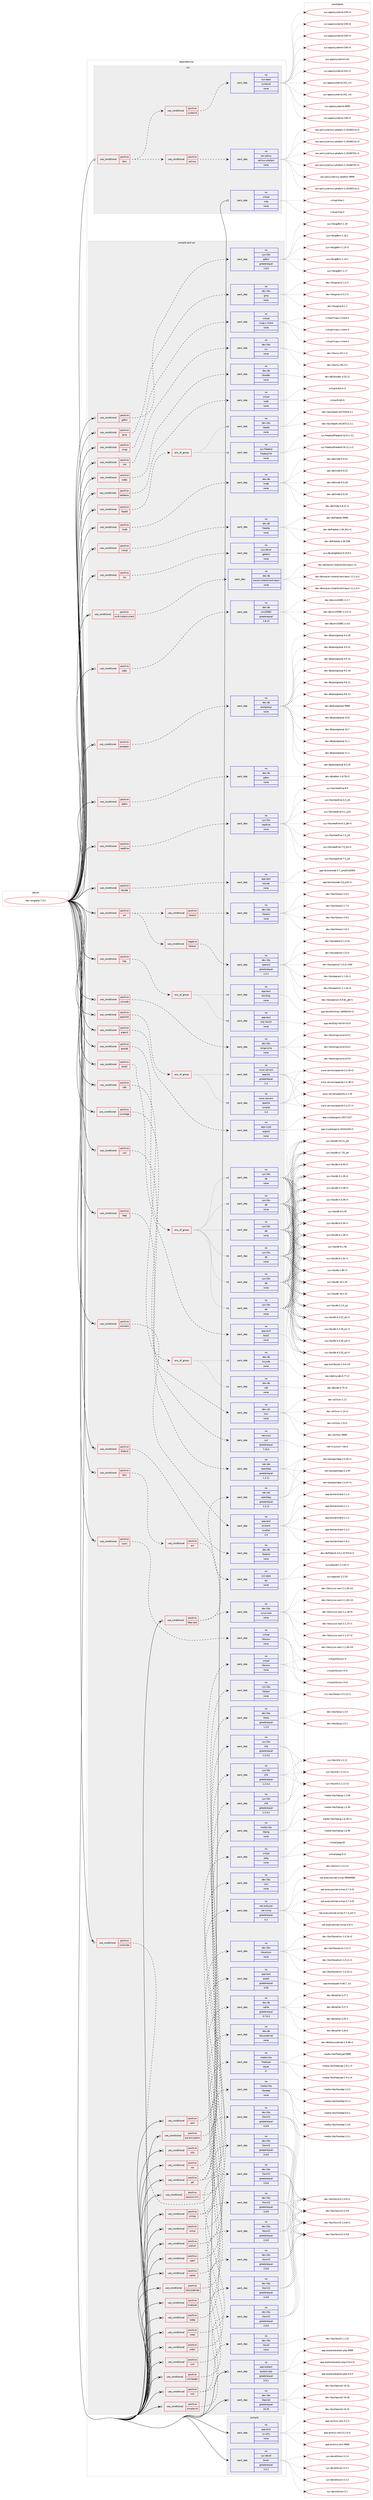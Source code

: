 digraph prolog {

# *************
# Graph options
# *************

newrank=true;
concentrate=true;
compound=true;
graph [rankdir=LR,fontname=Helvetica,fontsize=10,ranksep=1.5];#, ranksep=2.5, nodesep=0.2];
edge  [arrowhead=vee];
node  [fontname=Helvetica,fontsize=10];

# **********
# The ebuild
# **********

subgraph cluster_leftcol {
color=gray;
rank=same;
label=<<i>ebuild</i>>;
id [label="dev-lang/php-7.3.3", color=red, width=4, href="../dev-lang/php-7.3.3.svg"];
}

# ****************
# The dependencies
# ****************

subgraph cluster_midcol {
color=gray;
label=<<i>dependencies</i>>;
subgraph cluster_compile {
fillcolor="#eeeeee";
style=filled;
label=<<i>compile</i>>;
subgraph pack974256 {
dependency1361269 [label=<<TABLE BORDER="0" CELLBORDER="1" CELLSPACING="0" CELLPADDING="4" WIDTH="220"><TR><TD ROWSPAN="6" CELLPADDING="30">pack_dep</TD></TR><TR><TD WIDTH="110">no</TD></TR><TR><TD>app-arch</TD></TR><TR><TD>xz-utils</TD></TR><TR><TD>none</TD></TR><TR><TD></TD></TR></TABLE>>, shape=none, color=blue];
}
id:e -> dependency1361269:w [weight=20,style="solid",arrowhead="vee"];
subgraph pack974257 {
dependency1361270 [label=<<TABLE BORDER="0" CELLBORDER="1" CELLSPACING="0" CELLPADDING="4" WIDTH="220"><TR><TD ROWSPAN="6" CELLPADDING="30">pack_dep</TD></TR><TR><TD WIDTH="110">no</TD></TR><TR><TD>sys-devel</TD></TR><TR><TD>bison</TD></TR><TR><TD>greaterequal</TD></TR><TR><TD>3.0.1</TD></TR></TABLE>>, shape=none, color=blue];
}
id:e -> dependency1361270:w [weight=20,style="solid",arrowhead="vee"];
}
subgraph cluster_compileandrun {
fillcolor="#eeeeee";
style=filled;
label=<<i>compile and run</i>>;
subgraph cond364455 {
dependency1361271 [label=<<TABLE BORDER="0" CELLBORDER="1" CELLSPACING="0" CELLPADDING="4"><TR><TD ROWSPAN="3" CELLPADDING="10">use_conditional</TD></TR><TR><TD>positive</TD></TR><TR><TD>apache2</TD></TR></TABLE>>, shape=none, color=red];
subgraph any22006 {
dependency1361272 [label=<<TABLE BORDER="0" CELLBORDER="1" CELLSPACING="0" CELLPADDING="4"><TR><TD CELLPADDING="10">any_of_group</TD></TR></TABLE>>, shape=none, color=red];subgraph pack974258 {
dependency1361273 [label=<<TABLE BORDER="0" CELLBORDER="1" CELLSPACING="0" CELLPADDING="4" WIDTH="220"><TR><TD ROWSPAN="6" CELLPADDING="30">pack_dep</TD></TR><TR><TD WIDTH="110">no</TD></TR><TR><TD>www-servers</TD></TR><TR><TD>apache</TD></TR><TR><TD>greaterequal</TD></TR><TR><TD>2.4</TD></TR></TABLE>>, shape=none, color=blue];
}
dependency1361272:e -> dependency1361273:w [weight=20,style="dotted",arrowhead="oinv"];
subgraph pack974259 {
dependency1361274 [label=<<TABLE BORDER="0" CELLBORDER="1" CELLSPACING="0" CELLPADDING="4" WIDTH="220"><TR><TD ROWSPAN="6" CELLPADDING="30">pack_dep</TD></TR><TR><TD WIDTH="110">no</TD></TR><TR><TD>www-servers</TD></TR><TR><TD>apache</TD></TR><TR><TD>smaller</TD></TR><TR><TD>2.4</TD></TR></TABLE>>, shape=none, color=blue];
}
dependency1361272:e -> dependency1361274:w [weight=20,style="dotted",arrowhead="oinv"];
}
dependency1361271:e -> dependency1361272:w [weight=20,style="dashed",arrowhead="vee"];
}
id:e -> dependency1361271:w [weight=20,style="solid",arrowhead="odotvee"];
subgraph cond364456 {
dependency1361275 [label=<<TABLE BORDER="0" CELLBORDER="1" CELLSPACING="0" CELLPADDING="4"><TR><TD ROWSPAN="3" CELLPADDING="10">use_conditional</TD></TR><TR><TD>positive</TD></TR><TR><TD>argon2</TD></TR></TABLE>>, shape=none, color=red];
subgraph pack974260 {
dependency1361276 [label=<<TABLE BORDER="0" CELLBORDER="1" CELLSPACING="0" CELLPADDING="4" WIDTH="220"><TR><TD ROWSPAN="6" CELLPADDING="30">pack_dep</TD></TR><TR><TD WIDTH="110">no</TD></TR><TR><TD>app-crypt</TD></TR><TR><TD>argon2</TD></TR><TR><TD>none</TD></TR><TR><TD></TD></TR></TABLE>>, shape=none, color=blue];
}
dependency1361275:e -> dependency1361276:w [weight=20,style="dashed",arrowhead="vee"];
}
id:e -> dependency1361275:w [weight=20,style="solid",arrowhead="odotvee"];
subgraph cond364457 {
dependency1361277 [label=<<TABLE BORDER="0" CELLBORDER="1" CELLSPACING="0" CELLPADDING="4"><TR><TD ROWSPAN="3" CELLPADDING="10">use_conditional</TD></TR><TR><TD>positive</TD></TR><TR><TD>berkdb</TD></TR></TABLE>>, shape=none, color=red];
subgraph any22007 {
dependency1361278 [label=<<TABLE BORDER="0" CELLBORDER="1" CELLSPACING="0" CELLPADDING="4"><TR><TD CELLPADDING="10">any_of_group</TD></TR></TABLE>>, shape=none, color=red];subgraph pack974261 {
dependency1361279 [label=<<TABLE BORDER="0" CELLBORDER="1" CELLSPACING="0" CELLPADDING="4" WIDTH="220"><TR><TD ROWSPAN="6" CELLPADDING="30">pack_dep</TD></TR><TR><TD WIDTH="110">no</TD></TR><TR><TD>sys-libs</TD></TR><TR><TD>db</TD></TR><TR><TD>none</TD></TR><TR><TD></TD></TR></TABLE>>, shape=none, color=blue];
}
dependency1361278:e -> dependency1361279:w [weight=20,style="dotted",arrowhead="oinv"];
subgraph pack974262 {
dependency1361280 [label=<<TABLE BORDER="0" CELLBORDER="1" CELLSPACING="0" CELLPADDING="4" WIDTH="220"><TR><TD ROWSPAN="6" CELLPADDING="30">pack_dep</TD></TR><TR><TD WIDTH="110">no</TD></TR><TR><TD>sys-libs</TD></TR><TR><TD>db</TD></TR><TR><TD>none</TD></TR><TR><TD></TD></TR></TABLE>>, shape=none, color=blue];
}
dependency1361278:e -> dependency1361280:w [weight=20,style="dotted",arrowhead="oinv"];
subgraph pack974263 {
dependency1361281 [label=<<TABLE BORDER="0" CELLBORDER="1" CELLSPACING="0" CELLPADDING="4" WIDTH="220"><TR><TD ROWSPAN="6" CELLPADDING="30">pack_dep</TD></TR><TR><TD WIDTH="110">no</TD></TR><TR><TD>sys-libs</TD></TR><TR><TD>db</TD></TR><TR><TD>none</TD></TR><TR><TD></TD></TR></TABLE>>, shape=none, color=blue];
}
dependency1361278:e -> dependency1361281:w [weight=20,style="dotted",arrowhead="oinv"];
subgraph pack974264 {
dependency1361282 [label=<<TABLE BORDER="0" CELLBORDER="1" CELLSPACING="0" CELLPADDING="4" WIDTH="220"><TR><TD ROWSPAN="6" CELLPADDING="30">pack_dep</TD></TR><TR><TD WIDTH="110">no</TD></TR><TR><TD>sys-libs</TD></TR><TR><TD>db</TD></TR><TR><TD>none</TD></TR><TR><TD></TD></TR></TABLE>>, shape=none, color=blue];
}
dependency1361278:e -> dependency1361282:w [weight=20,style="dotted",arrowhead="oinv"];
subgraph pack974265 {
dependency1361283 [label=<<TABLE BORDER="0" CELLBORDER="1" CELLSPACING="0" CELLPADDING="4" WIDTH="220"><TR><TD ROWSPAN="6" CELLPADDING="30">pack_dep</TD></TR><TR><TD WIDTH="110">no</TD></TR><TR><TD>sys-libs</TD></TR><TR><TD>db</TD></TR><TR><TD>none</TD></TR><TR><TD></TD></TR></TABLE>>, shape=none, color=blue];
}
dependency1361278:e -> dependency1361283:w [weight=20,style="dotted",arrowhead="oinv"];
subgraph pack974266 {
dependency1361284 [label=<<TABLE BORDER="0" CELLBORDER="1" CELLSPACING="0" CELLPADDING="4" WIDTH="220"><TR><TD ROWSPAN="6" CELLPADDING="30">pack_dep</TD></TR><TR><TD WIDTH="110">no</TD></TR><TR><TD>sys-libs</TD></TR><TR><TD>db</TD></TR><TR><TD>none</TD></TR><TR><TD></TD></TR></TABLE>>, shape=none, color=blue];
}
dependency1361278:e -> dependency1361284:w [weight=20,style="dotted",arrowhead="oinv"];
}
dependency1361277:e -> dependency1361278:w [weight=20,style="dashed",arrowhead="vee"];
}
id:e -> dependency1361277:w [weight=20,style="solid",arrowhead="odotvee"];
subgraph cond364458 {
dependency1361285 [label=<<TABLE BORDER="0" CELLBORDER="1" CELLSPACING="0" CELLPADDING="4"><TR><TD ROWSPAN="3" CELLPADDING="10">use_conditional</TD></TR><TR><TD>positive</TD></TR><TR><TD>bzip2</TD></TR></TABLE>>, shape=none, color=red];
subgraph pack974267 {
dependency1361286 [label=<<TABLE BORDER="0" CELLBORDER="1" CELLSPACING="0" CELLPADDING="4" WIDTH="220"><TR><TD ROWSPAN="6" CELLPADDING="30">pack_dep</TD></TR><TR><TD WIDTH="110">no</TD></TR><TR><TD>app-arch</TD></TR><TR><TD>bzip2</TD></TR><TR><TD>none</TD></TR><TR><TD></TD></TR></TABLE>>, shape=none, color=blue];
}
dependency1361285:e -> dependency1361286:w [weight=20,style="dashed",arrowhead="vee"];
}
id:e -> dependency1361285:w [weight=20,style="solid",arrowhead="odotvee"];
subgraph cond364459 {
dependency1361287 [label=<<TABLE BORDER="0" CELLBORDER="1" CELLSPACING="0" CELLPADDING="4"><TR><TD ROWSPAN="3" CELLPADDING="10">use_conditional</TD></TR><TR><TD>positive</TD></TR><TR><TD>cdb</TD></TR></TABLE>>, shape=none, color=red];
subgraph any22008 {
dependency1361288 [label=<<TABLE BORDER="0" CELLBORDER="1" CELLSPACING="0" CELLPADDING="4"><TR><TD CELLPADDING="10">any_of_group</TD></TR></TABLE>>, shape=none, color=red];subgraph pack974268 {
dependency1361289 [label=<<TABLE BORDER="0" CELLBORDER="1" CELLSPACING="0" CELLPADDING="4" WIDTH="220"><TR><TD ROWSPAN="6" CELLPADDING="30">pack_dep</TD></TR><TR><TD WIDTH="110">no</TD></TR><TR><TD>dev-db</TD></TR><TR><TD>cdb</TD></TR><TR><TD>none</TD></TR><TR><TD></TD></TR></TABLE>>, shape=none, color=blue];
}
dependency1361288:e -> dependency1361289:w [weight=20,style="dotted",arrowhead="oinv"];
subgraph pack974269 {
dependency1361290 [label=<<TABLE BORDER="0" CELLBORDER="1" CELLSPACING="0" CELLPADDING="4" WIDTH="220"><TR><TD ROWSPAN="6" CELLPADDING="30">pack_dep</TD></TR><TR><TD WIDTH="110">no</TD></TR><TR><TD>dev-db</TD></TR><TR><TD>tinycdb</TD></TR><TR><TD>none</TD></TR><TR><TD></TD></TR></TABLE>>, shape=none, color=blue];
}
dependency1361288:e -> dependency1361290:w [weight=20,style="dotted",arrowhead="oinv"];
}
dependency1361287:e -> dependency1361288:w [weight=20,style="dashed",arrowhead="vee"];
}
id:e -> dependency1361287:w [weight=20,style="solid",arrowhead="odotvee"];
subgraph cond364460 {
dependency1361291 [label=<<TABLE BORDER="0" CELLBORDER="1" CELLSPACING="0" CELLPADDING="4"><TR><TD ROWSPAN="3" CELLPADDING="10">use_conditional</TD></TR><TR><TD>positive</TD></TR><TR><TD>coverage</TD></TR></TABLE>>, shape=none, color=red];
subgraph pack974270 {
dependency1361292 [label=<<TABLE BORDER="0" CELLBORDER="1" CELLSPACING="0" CELLPADDING="4" WIDTH="220"><TR><TD ROWSPAN="6" CELLPADDING="30">pack_dep</TD></TR><TR><TD WIDTH="110">no</TD></TR><TR><TD>dev-util</TD></TR><TR><TD>lcov</TD></TR><TR><TD>none</TD></TR><TR><TD></TD></TR></TABLE>>, shape=none, color=blue];
}
dependency1361291:e -> dependency1361292:w [weight=20,style="dashed",arrowhead="vee"];
}
id:e -> dependency1361291:w [weight=20,style="solid",arrowhead="odotvee"];
subgraph cond364461 {
dependency1361293 [label=<<TABLE BORDER="0" CELLBORDER="1" CELLSPACING="0" CELLPADDING="4"><TR><TD ROWSPAN="3" CELLPADDING="10">use_conditional</TD></TR><TR><TD>positive</TD></TR><TR><TD>curl</TD></TR></TABLE>>, shape=none, color=red];
subgraph pack974271 {
dependency1361294 [label=<<TABLE BORDER="0" CELLBORDER="1" CELLSPACING="0" CELLPADDING="4" WIDTH="220"><TR><TD ROWSPAN="6" CELLPADDING="30">pack_dep</TD></TR><TR><TD WIDTH="110">no</TD></TR><TR><TD>net-misc</TD></TR><TR><TD>curl</TD></TR><TR><TD>greaterequal</TD></TR><TR><TD>7.10.5</TD></TR></TABLE>>, shape=none, color=blue];
}
dependency1361293:e -> dependency1361294:w [weight=20,style="dashed",arrowhead="vee"];
}
id:e -> dependency1361293:w [weight=20,style="solid",arrowhead="odotvee"];
subgraph cond364462 {
dependency1361295 [label=<<TABLE BORDER="0" CELLBORDER="1" CELLSPACING="0" CELLPADDING="4"><TR><TD ROWSPAN="3" CELLPADDING="10">use_conditional</TD></TR><TR><TD>positive</TD></TR><TR><TD>enchant</TD></TR></TABLE>>, shape=none, color=red];
subgraph pack974272 {
dependency1361296 [label=<<TABLE BORDER="0" CELLBORDER="1" CELLSPACING="0" CELLPADDING="4" WIDTH="220"><TR><TD ROWSPAN="6" CELLPADDING="30">pack_dep</TD></TR><TR><TD WIDTH="110">no</TD></TR><TR><TD>app-text</TD></TR><TR><TD>enchant</TD></TR><TR><TD>smaller</TD></TR><TR><TD>2.0</TD></TR></TABLE>>, shape=none, color=blue];
}
dependency1361295:e -> dependency1361296:w [weight=20,style="dashed",arrowhead="vee"];
}
id:e -> dependency1361295:w [weight=20,style="solid",arrowhead="odotvee"];
subgraph cond364463 {
dependency1361297 [label=<<TABLE BORDER="0" CELLBORDER="1" CELLSPACING="0" CELLPADDING="4"><TR><TD ROWSPAN="3" CELLPADDING="10">use_conditional</TD></TR><TR><TD>positive</TD></TR><TR><TD>firebird</TD></TR></TABLE>>, shape=none, color=red];
subgraph pack974273 {
dependency1361298 [label=<<TABLE BORDER="0" CELLBORDER="1" CELLSPACING="0" CELLPADDING="4" WIDTH="220"><TR><TD ROWSPAN="6" CELLPADDING="30">pack_dep</TD></TR><TR><TD WIDTH="110">no</TD></TR><TR><TD>dev-db</TD></TR><TR><TD>firebird</TD></TR><TR><TD>none</TD></TR><TR><TD></TD></TR></TABLE>>, shape=none, color=blue];
}
dependency1361297:e -> dependency1361298:w [weight=20,style="dashed",arrowhead="vee"];
}
id:e -> dependency1361297:w [weight=20,style="solid",arrowhead="odotvee"];
subgraph cond364464 {
dependency1361299 [label=<<TABLE BORDER="0" CELLBORDER="1" CELLSPACING="0" CELLPADDING="4"><TR><TD ROWSPAN="3" CELLPADDING="10">use_conditional</TD></TR><TR><TD>positive</TD></TR><TR><TD>fpm</TD></TR></TABLE>>, shape=none, color=red];
subgraph cond364465 {
dependency1361300 [label=<<TABLE BORDER="0" CELLBORDER="1" CELLSPACING="0" CELLPADDING="4"><TR><TD ROWSPAN="3" CELLPADDING="10">use_conditional</TD></TR><TR><TD>positive</TD></TR><TR><TD>acl</TD></TR></TABLE>>, shape=none, color=red];
subgraph pack974274 {
dependency1361301 [label=<<TABLE BORDER="0" CELLBORDER="1" CELLSPACING="0" CELLPADDING="4" WIDTH="220"><TR><TD ROWSPAN="6" CELLPADDING="30">pack_dep</TD></TR><TR><TD WIDTH="110">no</TD></TR><TR><TD>sys-apps</TD></TR><TR><TD>acl</TD></TR><TR><TD>none</TD></TR><TR><TD></TD></TR></TABLE>>, shape=none, color=blue];
}
dependency1361300:e -> dependency1361301:w [weight=20,style="dashed",arrowhead="vee"];
}
dependency1361299:e -> dependency1361300:w [weight=20,style="dashed",arrowhead="vee"];
}
id:e -> dependency1361299:w [weight=20,style="solid",arrowhead="odotvee"];
subgraph cond364466 {
dependency1361302 [label=<<TABLE BORDER="0" CELLBORDER="1" CELLSPACING="0" CELLPADDING="4"><TR><TD ROWSPAN="3" CELLPADDING="10">use_conditional</TD></TR><TR><TD>positive</TD></TR><TR><TD>gd</TD></TR></TABLE>>, shape=none, color=red];
subgraph pack974275 {
dependency1361303 [label=<<TABLE BORDER="0" CELLBORDER="1" CELLSPACING="0" CELLPADDING="4" WIDTH="220"><TR><TD ROWSPAN="6" CELLPADDING="30">pack_dep</TD></TR><TR><TD WIDTH="110">no</TD></TR><TR><TD>virtual</TD></TR><TR><TD>jpeg</TD></TR><TR><TD>none</TD></TR><TR><TD></TD></TR></TABLE>>, shape=none, color=blue];
}
dependency1361302:e -> dependency1361303:w [weight=20,style="dashed",arrowhead="vee"];
subgraph pack974276 {
dependency1361304 [label=<<TABLE BORDER="0" CELLBORDER="1" CELLSPACING="0" CELLPADDING="4" WIDTH="220"><TR><TD ROWSPAN="6" CELLPADDING="30">pack_dep</TD></TR><TR><TD WIDTH="110">no</TD></TR><TR><TD>media-libs</TD></TR><TR><TD>libpng</TD></TR><TR><TD>none</TD></TR><TR><TD></TD></TR></TABLE>>, shape=none, color=blue];
}
dependency1361302:e -> dependency1361304:w [weight=20,style="dashed",arrowhead="vee"];
subgraph pack974277 {
dependency1361305 [label=<<TABLE BORDER="0" CELLBORDER="1" CELLSPACING="0" CELLPADDING="4" WIDTH="220"><TR><TD ROWSPAN="6" CELLPADDING="30">pack_dep</TD></TR><TR><TD WIDTH="110">no</TD></TR><TR><TD>sys-libs</TD></TR><TR><TD>zlib</TD></TR><TR><TD>greaterequal</TD></TR><TR><TD>1.2.0.4</TD></TR></TABLE>>, shape=none, color=blue];
}
dependency1361302:e -> dependency1361305:w [weight=20,style="dashed",arrowhead="vee"];
}
id:e -> dependency1361302:w [weight=20,style="solid",arrowhead="odotvee"];
subgraph cond364467 {
dependency1361306 [label=<<TABLE BORDER="0" CELLBORDER="1" CELLSPACING="0" CELLPADDING="4"><TR><TD ROWSPAN="3" CELLPADDING="10">use_conditional</TD></TR><TR><TD>positive</TD></TR><TR><TD>gdbm</TD></TR></TABLE>>, shape=none, color=red];
subgraph pack974278 {
dependency1361307 [label=<<TABLE BORDER="0" CELLBORDER="1" CELLSPACING="0" CELLPADDING="4" WIDTH="220"><TR><TD ROWSPAN="6" CELLPADDING="30">pack_dep</TD></TR><TR><TD WIDTH="110">no</TD></TR><TR><TD>sys-libs</TD></TR><TR><TD>gdbm</TD></TR><TR><TD>greaterequal</TD></TR><TR><TD>1.8.0</TD></TR></TABLE>>, shape=none, color=blue];
}
dependency1361306:e -> dependency1361307:w [weight=20,style="dashed",arrowhead="vee"];
}
id:e -> dependency1361306:w [weight=20,style="solid",arrowhead="odotvee"];
subgraph cond364468 {
dependency1361308 [label=<<TABLE BORDER="0" CELLBORDER="1" CELLSPACING="0" CELLPADDING="4"><TR><TD ROWSPAN="3" CELLPADDING="10">use_conditional</TD></TR><TR><TD>positive</TD></TR><TR><TD>gmp</TD></TR></TABLE>>, shape=none, color=red];
subgraph pack974279 {
dependency1361309 [label=<<TABLE BORDER="0" CELLBORDER="1" CELLSPACING="0" CELLPADDING="4" WIDTH="220"><TR><TD ROWSPAN="6" CELLPADDING="30">pack_dep</TD></TR><TR><TD WIDTH="110">no</TD></TR><TR><TD>dev-libs</TD></TR><TR><TD>gmp</TD></TR><TR><TD>none</TD></TR><TR><TD></TD></TR></TABLE>>, shape=none, color=blue];
}
dependency1361308:e -> dependency1361309:w [weight=20,style="dashed",arrowhead="vee"];
}
id:e -> dependency1361308:w [weight=20,style="solid",arrowhead="odotvee"];
subgraph cond364469 {
dependency1361310 [label=<<TABLE BORDER="0" CELLBORDER="1" CELLSPACING="0" CELLPADDING="4"><TR><TD ROWSPAN="3" CELLPADDING="10">use_conditional</TD></TR><TR><TD>positive</TD></TR><TR><TD>iconv</TD></TR></TABLE>>, shape=none, color=red];
subgraph pack974280 {
dependency1361311 [label=<<TABLE BORDER="0" CELLBORDER="1" CELLSPACING="0" CELLPADDING="4" WIDTH="220"><TR><TD ROWSPAN="6" CELLPADDING="30">pack_dep</TD></TR><TR><TD WIDTH="110">no</TD></TR><TR><TD>virtual</TD></TR><TR><TD>libiconv</TD></TR><TR><TD>none</TD></TR><TR><TD></TD></TR></TABLE>>, shape=none, color=blue];
}
dependency1361310:e -> dependency1361311:w [weight=20,style="dashed",arrowhead="vee"];
}
id:e -> dependency1361310:w [weight=20,style="solid",arrowhead="odotvee"];
subgraph cond364470 {
dependency1361312 [label=<<TABLE BORDER="0" CELLBORDER="1" CELLSPACING="0" CELLPADDING="4"><TR><TD ROWSPAN="3" CELLPADDING="10">use_conditional</TD></TR><TR><TD>positive</TD></TR><TR><TD>imap</TD></TR></TABLE>>, shape=none, color=red];
subgraph pack974281 {
dependency1361313 [label=<<TABLE BORDER="0" CELLBORDER="1" CELLSPACING="0" CELLPADDING="4" WIDTH="220"><TR><TD ROWSPAN="6" CELLPADDING="30">pack_dep</TD></TR><TR><TD WIDTH="110">no</TD></TR><TR><TD>virtual</TD></TR><TR><TD>imap-c-client</TD></TR><TR><TD>none</TD></TR><TR><TD></TD></TR></TABLE>>, shape=none, color=blue];
}
dependency1361312:e -> dependency1361313:w [weight=20,style="dashed",arrowhead="vee"];
}
id:e -> dependency1361312:w [weight=20,style="solid",arrowhead="odotvee"];
subgraph cond364471 {
dependency1361314 [label=<<TABLE BORDER="0" CELLBORDER="1" CELLSPACING="0" CELLPADDING="4"><TR><TD ROWSPAN="3" CELLPADDING="10">use_conditional</TD></TR><TR><TD>positive</TD></TR><TR><TD>intl</TD></TR></TABLE>>, shape=none, color=red];
subgraph pack974282 {
dependency1361315 [label=<<TABLE BORDER="0" CELLBORDER="1" CELLSPACING="0" CELLPADDING="4" WIDTH="220"><TR><TD ROWSPAN="6" CELLPADDING="30">pack_dep</TD></TR><TR><TD WIDTH="110">no</TD></TR><TR><TD>dev-libs</TD></TR><TR><TD>icu</TD></TR><TR><TD>none</TD></TR><TR><TD></TD></TR></TABLE>>, shape=none, color=blue];
}
dependency1361314:e -> dependency1361315:w [weight=20,style="dashed",arrowhead="vee"];
}
id:e -> dependency1361314:w [weight=20,style="solid",arrowhead="odotvee"];
subgraph cond364472 {
dependency1361316 [label=<<TABLE BORDER="0" CELLBORDER="1" CELLSPACING="0" CELLPADDING="4"><TR><TD ROWSPAN="3" CELLPADDING="10">use_conditional</TD></TR><TR><TD>positive</TD></TR><TR><TD>iodbc</TD></TR></TABLE>>, shape=none, color=red];
subgraph pack974283 {
dependency1361317 [label=<<TABLE BORDER="0" CELLBORDER="1" CELLSPACING="0" CELLPADDING="4" WIDTH="220"><TR><TD ROWSPAN="6" CELLPADDING="30">pack_dep</TD></TR><TR><TD WIDTH="110">no</TD></TR><TR><TD>dev-db</TD></TR><TR><TD>libiodbc</TD></TR><TR><TD>none</TD></TR><TR><TD></TD></TR></TABLE>>, shape=none, color=blue];
}
dependency1361316:e -> dependency1361317:w [weight=20,style="dashed",arrowhead="vee"];
}
id:e -> dependency1361316:w [weight=20,style="solid",arrowhead="odotvee"];
subgraph cond364473 {
dependency1361318 [label=<<TABLE BORDER="0" CELLBORDER="1" CELLSPACING="0" CELLPADDING="4"><TR><TD ROWSPAN="3" CELLPADDING="10">use_conditional</TD></TR><TR><TD>positive</TD></TR><TR><TD>kerberos</TD></TR></TABLE>>, shape=none, color=red];
subgraph pack974284 {
dependency1361319 [label=<<TABLE BORDER="0" CELLBORDER="1" CELLSPACING="0" CELLPADDING="4" WIDTH="220"><TR><TD ROWSPAN="6" CELLPADDING="30">pack_dep</TD></TR><TR><TD WIDTH="110">no</TD></TR><TR><TD>virtual</TD></TR><TR><TD>krb5</TD></TR><TR><TD>none</TD></TR><TR><TD></TD></TR></TABLE>>, shape=none, color=blue];
}
dependency1361318:e -> dependency1361319:w [weight=20,style="dashed",arrowhead="vee"];
}
id:e -> dependency1361318:w [weight=20,style="solid",arrowhead="odotvee"];
subgraph cond364474 {
dependency1361320 [label=<<TABLE BORDER="0" CELLBORDER="1" CELLSPACING="0" CELLPADDING="4"><TR><TD ROWSPAN="3" CELLPADDING="10">use_conditional</TD></TR><TR><TD>positive</TD></TR><TR><TD>ldap</TD></TR></TABLE>>, shape=none, color=red];
subgraph pack974285 {
dependency1361321 [label=<<TABLE BORDER="0" CELLBORDER="1" CELLSPACING="0" CELLPADDING="4" WIDTH="220"><TR><TD ROWSPAN="6" CELLPADDING="30">pack_dep</TD></TR><TR><TD WIDTH="110">no</TD></TR><TR><TD>net-nds</TD></TR><TR><TD>openldap</TD></TR><TR><TD>greaterequal</TD></TR><TR><TD>1.2.11</TD></TR></TABLE>>, shape=none, color=blue];
}
dependency1361320:e -> dependency1361321:w [weight=20,style="dashed",arrowhead="vee"];
}
id:e -> dependency1361320:w [weight=20,style="solid",arrowhead="odotvee"];
subgraph cond364475 {
dependency1361322 [label=<<TABLE BORDER="0" CELLBORDER="1" CELLSPACING="0" CELLPADDING="4"><TR><TD ROWSPAN="3" CELLPADDING="10">use_conditional</TD></TR><TR><TD>positive</TD></TR><TR><TD>ldap-sasl</TD></TR></TABLE>>, shape=none, color=red];
subgraph pack974286 {
dependency1361323 [label=<<TABLE BORDER="0" CELLBORDER="1" CELLSPACING="0" CELLPADDING="4" WIDTH="220"><TR><TD ROWSPAN="6" CELLPADDING="30">pack_dep</TD></TR><TR><TD WIDTH="110">no</TD></TR><TR><TD>dev-libs</TD></TR><TR><TD>cyrus-sasl</TD></TR><TR><TD>none</TD></TR><TR><TD></TD></TR></TABLE>>, shape=none, color=blue];
}
dependency1361322:e -> dependency1361323:w [weight=20,style="dashed",arrowhead="vee"];
subgraph pack974287 {
dependency1361324 [label=<<TABLE BORDER="0" CELLBORDER="1" CELLSPACING="0" CELLPADDING="4" WIDTH="220"><TR><TD ROWSPAN="6" CELLPADDING="30">pack_dep</TD></TR><TR><TD WIDTH="110">no</TD></TR><TR><TD>net-nds</TD></TR><TR><TD>openldap</TD></TR><TR><TD>greaterequal</TD></TR><TR><TD>1.2.11</TD></TR></TABLE>>, shape=none, color=blue];
}
dependency1361322:e -> dependency1361324:w [weight=20,style="dashed",arrowhead="vee"];
}
id:e -> dependency1361322:w [weight=20,style="solid",arrowhead="odotvee"];
subgraph cond364476 {
dependency1361325 [label=<<TABLE BORDER="0" CELLBORDER="1" CELLSPACING="0" CELLPADDING="4"><TR><TD ROWSPAN="3" CELLPADDING="10">use_conditional</TD></TR><TR><TD>positive</TD></TR><TR><TD>libedit</TD></TR></TABLE>>, shape=none, color=red];
subgraph any22009 {
dependency1361326 [label=<<TABLE BORDER="0" CELLBORDER="1" CELLSPACING="0" CELLPADDING="4"><TR><TD CELLPADDING="10">any_of_group</TD></TR></TABLE>>, shape=none, color=red];subgraph pack974288 {
dependency1361327 [label=<<TABLE BORDER="0" CELLBORDER="1" CELLSPACING="0" CELLPADDING="4" WIDTH="220"><TR><TD ROWSPAN="6" CELLPADDING="30">pack_dep</TD></TR><TR><TD WIDTH="110">no</TD></TR><TR><TD>sys-freebsd</TD></TR><TR><TD>freebsd-lib</TD></TR><TR><TD>none</TD></TR><TR><TD></TD></TR></TABLE>>, shape=none, color=blue];
}
dependency1361326:e -> dependency1361327:w [weight=20,style="dotted",arrowhead="oinv"];
subgraph pack974289 {
dependency1361328 [label=<<TABLE BORDER="0" CELLBORDER="1" CELLSPACING="0" CELLPADDING="4" WIDTH="220"><TR><TD ROWSPAN="6" CELLPADDING="30">pack_dep</TD></TR><TR><TD WIDTH="110">no</TD></TR><TR><TD>dev-libs</TD></TR><TR><TD>libedit</TD></TR><TR><TD>none</TD></TR><TR><TD></TD></TR></TABLE>>, shape=none, color=blue];
}
dependency1361326:e -> dependency1361328:w [weight=20,style="dotted",arrowhead="oinv"];
}
dependency1361325:e -> dependency1361326:w [weight=20,style="dashed",arrowhead="vee"];
}
id:e -> dependency1361325:w [weight=20,style="solid",arrowhead="odotvee"];
subgraph cond364477 {
dependency1361329 [label=<<TABLE BORDER="0" CELLBORDER="1" CELLSPACING="0" CELLPADDING="4"><TR><TD ROWSPAN="3" CELLPADDING="10">use_conditional</TD></TR><TR><TD>positive</TD></TR><TR><TD>lmdb</TD></TR></TABLE>>, shape=none, color=red];
subgraph pack974290 {
dependency1361330 [label=<<TABLE BORDER="0" CELLBORDER="1" CELLSPACING="0" CELLPADDING="4" WIDTH="220"><TR><TD ROWSPAN="6" CELLPADDING="30">pack_dep</TD></TR><TR><TD WIDTH="110">no</TD></TR><TR><TD>dev-db</TD></TR><TR><TD>lmdb</TD></TR><TR><TD>none</TD></TR><TR><TD></TD></TR></TABLE>>, shape=none, color=blue];
}
dependency1361329:e -> dependency1361330:w [weight=20,style="dashed",arrowhead="vee"];
}
id:e -> dependency1361329:w [weight=20,style="solid",arrowhead="odotvee"];
subgraph cond364478 {
dependency1361331 [label=<<TABLE BORDER="0" CELLBORDER="1" CELLSPACING="0" CELLPADDING="4"><TR><TD ROWSPAN="3" CELLPADDING="10">use_conditional</TD></TR><TR><TD>positive</TD></TR><TR><TD>mssql</TD></TR></TABLE>>, shape=none, color=red];
subgraph pack974291 {
dependency1361332 [label=<<TABLE BORDER="0" CELLBORDER="1" CELLSPACING="0" CELLPADDING="4" WIDTH="220"><TR><TD ROWSPAN="6" CELLPADDING="30">pack_dep</TD></TR><TR><TD WIDTH="110">no</TD></TR><TR><TD>dev-db</TD></TR><TR><TD>freetds</TD></TR><TR><TD>none</TD></TR><TR><TD></TD></TR></TABLE>>, shape=none, color=blue];
}
dependency1361331:e -> dependency1361332:w [weight=20,style="dashed",arrowhead="vee"];
}
id:e -> dependency1361331:w [weight=20,style="solid",arrowhead="odotvee"];
subgraph cond364479 {
dependency1361333 [label=<<TABLE BORDER="0" CELLBORDER="1" CELLSPACING="0" CELLPADDING="4"><TR><TD ROWSPAN="3" CELLPADDING="10">use_conditional</TD></TR><TR><TD>positive</TD></TR><TR><TD>nls</TD></TR></TABLE>>, shape=none, color=red];
subgraph pack974292 {
dependency1361334 [label=<<TABLE BORDER="0" CELLBORDER="1" CELLSPACING="0" CELLPADDING="4" WIDTH="220"><TR><TD ROWSPAN="6" CELLPADDING="30">pack_dep</TD></TR><TR><TD WIDTH="110">no</TD></TR><TR><TD>sys-devel</TD></TR><TR><TD>gettext</TD></TR><TR><TD>none</TD></TR><TR><TD></TD></TR></TABLE>>, shape=none, color=blue];
}
dependency1361333:e -> dependency1361334:w [weight=20,style="dashed",arrowhead="vee"];
}
id:e -> dependency1361333:w [weight=20,style="solid",arrowhead="odotvee"];
subgraph cond364480 {
dependency1361335 [label=<<TABLE BORDER="0" CELLBORDER="1" CELLSPACING="0" CELLPADDING="4"><TR><TD ROWSPAN="3" CELLPADDING="10">use_conditional</TD></TR><TR><TD>positive</TD></TR><TR><TD>oci8-instant-client</TD></TR></TABLE>>, shape=none, color=red];
subgraph pack974293 {
dependency1361336 [label=<<TABLE BORDER="0" CELLBORDER="1" CELLSPACING="0" CELLPADDING="4" WIDTH="220"><TR><TD ROWSPAN="6" CELLPADDING="30">pack_dep</TD></TR><TR><TD WIDTH="110">no</TD></TR><TR><TD>dev-db</TD></TR><TR><TD>oracle-instantclient-basic</TD></TR><TR><TD>none</TD></TR><TR><TD></TD></TR></TABLE>>, shape=none, color=blue];
}
dependency1361335:e -> dependency1361336:w [weight=20,style="dashed",arrowhead="vee"];
}
id:e -> dependency1361335:w [weight=20,style="solid",arrowhead="odotvee"];
subgraph cond364481 {
dependency1361337 [label=<<TABLE BORDER="0" CELLBORDER="1" CELLSPACING="0" CELLPADDING="4"><TR><TD ROWSPAN="3" CELLPADDING="10">use_conditional</TD></TR><TR><TD>positive</TD></TR><TR><TD>odbc</TD></TR></TABLE>>, shape=none, color=red];
subgraph pack974294 {
dependency1361338 [label=<<TABLE BORDER="0" CELLBORDER="1" CELLSPACING="0" CELLPADDING="4" WIDTH="220"><TR><TD ROWSPAN="6" CELLPADDING="30">pack_dep</TD></TR><TR><TD WIDTH="110">no</TD></TR><TR><TD>dev-db</TD></TR><TR><TD>unixODBC</TD></TR><TR><TD>greaterequal</TD></TR><TR><TD>1.8.13</TD></TR></TABLE>>, shape=none, color=blue];
}
dependency1361337:e -> dependency1361338:w [weight=20,style="dashed",arrowhead="vee"];
}
id:e -> dependency1361337:w [weight=20,style="solid",arrowhead="odotvee"];
subgraph cond364482 {
dependency1361339 [label=<<TABLE BORDER="0" CELLBORDER="1" CELLSPACING="0" CELLPADDING="4"><TR><TD ROWSPAN="3" CELLPADDING="10">use_conditional</TD></TR><TR><TD>positive</TD></TR><TR><TD>postgres</TD></TR></TABLE>>, shape=none, color=red];
subgraph pack974295 {
dependency1361340 [label=<<TABLE BORDER="0" CELLBORDER="1" CELLSPACING="0" CELLPADDING="4" WIDTH="220"><TR><TD ROWSPAN="6" CELLPADDING="30">pack_dep</TD></TR><TR><TD WIDTH="110">no</TD></TR><TR><TD>dev-db</TD></TR><TR><TD>postgresql</TD></TR><TR><TD>none</TD></TR><TR><TD></TD></TR></TABLE>>, shape=none, color=blue];
}
dependency1361339:e -> dependency1361340:w [weight=20,style="dashed",arrowhead="vee"];
}
id:e -> dependency1361339:w [weight=20,style="solid",arrowhead="odotvee"];
subgraph cond364483 {
dependency1361341 [label=<<TABLE BORDER="0" CELLBORDER="1" CELLSPACING="0" CELLPADDING="4"><TR><TD ROWSPAN="3" CELLPADDING="10">use_conditional</TD></TR><TR><TD>positive</TD></TR><TR><TD>qdbm</TD></TR></TABLE>>, shape=none, color=red];
subgraph pack974296 {
dependency1361342 [label=<<TABLE BORDER="0" CELLBORDER="1" CELLSPACING="0" CELLPADDING="4" WIDTH="220"><TR><TD ROWSPAN="6" CELLPADDING="30">pack_dep</TD></TR><TR><TD WIDTH="110">no</TD></TR><TR><TD>dev-db</TD></TR><TR><TD>qdbm</TD></TR><TR><TD>none</TD></TR><TR><TD></TD></TR></TABLE>>, shape=none, color=blue];
}
dependency1361341:e -> dependency1361342:w [weight=20,style="dashed",arrowhead="vee"];
}
id:e -> dependency1361341:w [weight=20,style="solid",arrowhead="odotvee"];
subgraph cond364484 {
dependency1361343 [label=<<TABLE BORDER="0" CELLBORDER="1" CELLSPACING="0" CELLPADDING="4"><TR><TD ROWSPAN="3" CELLPADDING="10">use_conditional</TD></TR><TR><TD>positive</TD></TR><TR><TD>readline</TD></TR></TABLE>>, shape=none, color=red];
subgraph pack974297 {
dependency1361344 [label=<<TABLE BORDER="0" CELLBORDER="1" CELLSPACING="0" CELLPADDING="4" WIDTH="220"><TR><TD ROWSPAN="6" CELLPADDING="30">pack_dep</TD></TR><TR><TD WIDTH="110">no</TD></TR><TR><TD>sys-libs</TD></TR><TR><TD>readline</TD></TR><TR><TD>none</TD></TR><TR><TD></TD></TR></TABLE>>, shape=none, color=blue];
}
dependency1361343:e -> dependency1361344:w [weight=20,style="dashed",arrowhead="vee"];
}
id:e -> dependency1361343:w [weight=20,style="solid",arrowhead="odotvee"];
subgraph cond364485 {
dependency1361345 [label=<<TABLE BORDER="0" CELLBORDER="1" CELLSPACING="0" CELLPADDING="4"><TR><TD ROWSPAN="3" CELLPADDING="10">use_conditional</TD></TR><TR><TD>positive</TD></TR><TR><TD>recode</TD></TR></TABLE>>, shape=none, color=red];
subgraph pack974298 {
dependency1361346 [label=<<TABLE BORDER="0" CELLBORDER="1" CELLSPACING="0" CELLPADDING="4" WIDTH="220"><TR><TD ROWSPAN="6" CELLPADDING="30">pack_dep</TD></TR><TR><TD WIDTH="110">no</TD></TR><TR><TD>app-text</TD></TR><TR><TD>recode</TD></TR><TR><TD>none</TD></TR><TR><TD></TD></TR></TABLE>>, shape=none, color=blue];
}
dependency1361345:e -> dependency1361346:w [weight=20,style="dashed",arrowhead="vee"];
}
id:e -> dependency1361345:w [weight=20,style="solid",arrowhead="odotvee"];
subgraph cond364486 {
dependency1361347 [label=<<TABLE BORDER="0" CELLBORDER="1" CELLSPACING="0" CELLPADDING="4"><TR><TD ROWSPAN="3" CELLPADDING="10">use_conditional</TD></TR><TR><TD>positive</TD></TR><TR><TD>session-mm</TD></TR></TABLE>>, shape=none, color=red];
subgraph pack974299 {
dependency1361348 [label=<<TABLE BORDER="0" CELLBORDER="1" CELLSPACING="0" CELLPADDING="4" WIDTH="220"><TR><TD ROWSPAN="6" CELLPADDING="30">pack_dep</TD></TR><TR><TD WIDTH="110">no</TD></TR><TR><TD>dev-libs</TD></TR><TR><TD>mm</TD></TR><TR><TD>none</TD></TR><TR><TD></TD></TR></TABLE>>, shape=none, color=blue];
}
dependency1361347:e -> dependency1361348:w [weight=20,style="dashed",arrowhead="vee"];
}
id:e -> dependency1361347:w [weight=20,style="solid",arrowhead="odotvee"];
subgraph cond364487 {
dependency1361349 [label=<<TABLE BORDER="0" CELLBORDER="1" CELLSPACING="0" CELLPADDING="4"><TR><TD ROWSPAN="3" CELLPADDING="10">use_conditional</TD></TR><TR><TD>positive</TD></TR><TR><TD>simplexml</TD></TR></TABLE>>, shape=none, color=red];
subgraph pack974300 {
dependency1361350 [label=<<TABLE BORDER="0" CELLBORDER="1" CELLSPACING="0" CELLPADDING="4" WIDTH="220"><TR><TD ROWSPAN="6" CELLPADDING="30">pack_dep</TD></TR><TR><TD WIDTH="110">no</TD></TR><TR><TD>dev-libs</TD></TR><TR><TD>libxml2</TD></TR><TR><TD>greaterequal</TD></TR><TR><TD>2.6.8</TD></TR></TABLE>>, shape=none, color=blue];
}
dependency1361349:e -> dependency1361350:w [weight=20,style="dashed",arrowhead="vee"];
}
id:e -> dependency1361349:w [weight=20,style="solid",arrowhead="odotvee"];
subgraph cond364488 {
dependency1361351 [label=<<TABLE BORDER="0" CELLBORDER="1" CELLSPACING="0" CELLPADDING="4"><TR><TD ROWSPAN="3" CELLPADDING="10">use_conditional</TD></TR><TR><TD>positive</TD></TR><TR><TD>snmp</TD></TR></TABLE>>, shape=none, color=red];
subgraph pack974301 {
dependency1361352 [label=<<TABLE BORDER="0" CELLBORDER="1" CELLSPACING="0" CELLPADDING="4" WIDTH="220"><TR><TD ROWSPAN="6" CELLPADDING="30">pack_dep</TD></TR><TR><TD WIDTH="110">no</TD></TR><TR><TD>net-analyzer</TD></TR><TR><TD>net-snmp</TD></TR><TR><TD>greaterequal</TD></TR><TR><TD>5.2</TD></TR></TABLE>>, shape=none, color=blue];
}
dependency1361351:e -> dependency1361352:w [weight=20,style="dashed",arrowhead="vee"];
}
id:e -> dependency1361351:w [weight=20,style="solid",arrowhead="odotvee"];
subgraph cond364489 {
dependency1361353 [label=<<TABLE BORDER="0" CELLBORDER="1" CELLSPACING="0" CELLPADDING="4"><TR><TD ROWSPAN="3" CELLPADDING="10">use_conditional</TD></TR><TR><TD>positive</TD></TR><TR><TD>soap</TD></TR></TABLE>>, shape=none, color=red];
subgraph pack974302 {
dependency1361354 [label=<<TABLE BORDER="0" CELLBORDER="1" CELLSPACING="0" CELLPADDING="4" WIDTH="220"><TR><TD ROWSPAN="6" CELLPADDING="30">pack_dep</TD></TR><TR><TD WIDTH="110">no</TD></TR><TR><TD>dev-libs</TD></TR><TR><TD>libxml2</TD></TR><TR><TD>greaterequal</TD></TR><TR><TD>2.6.8</TD></TR></TABLE>>, shape=none, color=blue];
}
dependency1361353:e -> dependency1361354:w [weight=20,style="dashed",arrowhead="vee"];
}
id:e -> dependency1361353:w [weight=20,style="solid",arrowhead="odotvee"];
subgraph cond364490 {
dependency1361355 [label=<<TABLE BORDER="0" CELLBORDER="1" CELLSPACING="0" CELLPADDING="4"><TR><TD ROWSPAN="3" CELLPADDING="10">use_conditional</TD></TR><TR><TD>positive</TD></TR><TR><TD>sodium</TD></TR></TABLE>>, shape=none, color=red];
subgraph pack974303 {
dependency1361356 [label=<<TABLE BORDER="0" CELLBORDER="1" CELLSPACING="0" CELLPADDING="4" WIDTH="220"><TR><TD ROWSPAN="6" CELLPADDING="30">pack_dep</TD></TR><TR><TD WIDTH="110">no</TD></TR><TR><TD>dev-libs</TD></TR><TR><TD>libsodium</TD></TR><TR><TD>none</TD></TR><TR><TD></TD></TR></TABLE>>, shape=none, color=blue];
}
dependency1361355:e -> dependency1361356:w [weight=20,style="dashed",arrowhead="vee"];
}
id:e -> dependency1361355:w [weight=20,style="solid",arrowhead="odotvee"];
subgraph cond364491 {
dependency1361357 [label=<<TABLE BORDER="0" CELLBORDER="1" CELLSPACING="0" CELLPADDING="4"><TR><TD ROWSPAN="3" CELLPADDING="10">use_conditional</TD></TR><TR><TD>positive</TD></TR><TR><TD>spell</TD></TR></TABLE>>, shape=none, color=red];
subgraph pack974304 {
dependency1361358 [label=<<TABLE BORDER="0" CELLBORDER="1" CELLSPACING="0" CELLPADDING="4" WIDTH="220"><TR><TD ROWSPAN="6" CELLPADDING="30">pack_dep</TD></TR><TR><TD WIDTH="110">no</TD></TR><TR><TD>app-text</TD></TR><TR><TD>aspell</TD></TR><TR><TD>greaterequal</TD></TR><TR><TD>0.50</TD></TR></TABLE>>, shape=none, color=blue];
}
dependency1361357:e -> dependency1361358:w [weight=20,style="dashed",arrowhead="vee"];
}
id:e -> dependency1361357:w [weight=20,style="solid",arrowhead="odotvee"];
subgraph cond364492 {
dependency1361359 [label=<<TABLE BORDER="0" CELLBORDER="1" CELLSPACING="0" CELLPADDING="4"><TR><TD ROWSPAN="3" CELLPADDING="10">use_conditional</TD></TR><TR><TD>positive</TD></TR><TR><TD>sqlite</TD></TR></TABLE>>, shape=none, color=red];
subgraph pack974305 {
dependency1361360 [label=<<TABLE BORDER="0" CELLBORDER="1" CELLSPACING="0" CELLPADDING="4" WIDTH="220"><TR><TD ROWSPAN="6" CELLPADDING="30">pack_dep</TD></TR><TR><TD WIDTH="110">no</TD></TR><TR><TD>dev-db</TD></TR><TR><TD>sqlite</TD></TR><TR><TD>greaterequal</TD></TR><TR><TD>3.7.6.3</TD></TR></TABLE>>, shape=none, color=blue];
}
dependency1361359:e -> dependency1361360:w [weight=20,style="dashed",arrowhead="vee"];
}
id:e -> dependency1361359:w [weight=20,style="solid",arrowhead="odotvee"];
subgraph cond364493 {
dependency1361361 [label=<<TABLE BORDER="0" CELLBORDER="1" CELLSPACING="0" CELLPADDING="4"><TR><TD ROWSPAN="3" CELLPADDING="10">use_conditional</TD></TR><TR><TD>positive</TD></TR><TR><TD>ssl</TD></TR></TABLE>>, shape=none, color=red];
subgraph cond364494 {
dependency1361362 [label=<<TABLE BORDER="0" CELLBORDER="1" CELLSPACING="0" CELLPADDING="4"><TR><TD ROWSPAN="3" CELLPADDING="10">use_conditional</TD></TR><TR><TD>negative</TD></TR><TR><TD>libressl</TD></TR></TABLE>>, shape=none, color=red];
subgraph pack974306 {
dependency1361363 [label=<<TABLE BORDER="0" CELLBORDER="1" CELLSPACING="0" CELLPADDING="4" WIDTH="220"><TR><TD ROWSPAN="6" CELLPADDING="30">pack_dep</TD></TR><TR><TD WIDTH="110">no</TD></TR><TR><TD>dev-libs</TD></TR><TR><TD>openssl</TD></TR><TR><TD>greaterequal</TD></TR><TR><TD>1.0.1</TD></TR></TABLE>>, shape=none, color=blue];
}
dependency1361362:e -> dependency1361363:w [weight=20,style="dashed",arrowhead="vee"];
}
dependency1361361:e -> dependency1361362:w [weight=20,style="dashed",arrowhead="vee"];
subgraph cond364495 {
dependency1361364 [label=<<TABLE BORDER="0" CELLBORDER="1" CELLSPACING="0" CELLPADDING="4"><TR><TD ROWSPAN="3" CELLPADDING="10">use_conditional</TD></TR><TR><TD>positive</TD></TR><TR><TD>libressl</TD></TR></TABLE>>, shape=none, color=red];
subgraph pack974307 {
dependency1361365 [label=<<TABLE BORDER="0" CELLBORDER="1" CELLSPACING="0" CELLPADDING="4" WIDTH="220"><TR><TD ROWSPAN="6" CELLPADDING="30">pack_dep</TD></TR><TR><TD WIDTH="110">no</TD></TR><TR><TD>dev-libs</TD></TR><TR><TD>libressl</TD></TR><TR><TD>none</TD></TR><TR><TD></TD></TR></TABLE>>, shape=none, color=blue];
}
dependency1361364:e -> dependency1361365:w [weight=20,style="dashed",arrowhead="vee"];
}
dependency1361361:e -> dependency1361364:w [weight=20,style="dashed",arrowhead="vee"];
}
id:e -> dependency1361361:w [weight=20,style="solid",arrowhead="odotvee"];
subgraph cond364496 {
dependency1361366 [label=<<TABLE BORDER="0" CELLBORDER="1" CELLSPACING="0" CELLPADDING="4"><TR><TD ROWSPAN="3" CELLPADDING="10">use_conditional</TD></TR><TR><TD>positive</TD></TR><TR><TD>tidy</TD></TR></TABLE>>, shape=none, color=red];
subgraph any22010 {
dependency1361367 [label=<<TABLE BORDER="0" CELLBORDER="1" CELLSPACING="0" CELLPADDING="4"><TR><TD CELLPADDING="10">any_of_group</TD></TR></TABLE>>, shape=none, color=red];subgraph pack974308 {
dependency1361368 [label=<<TABLE BORDER="0" CELLBORDER="1" CELLSPACING="0" CELLPADDING="4" WIDTH="220"><TR><TD ROWSPAN="6" CELLPADDING="30">pack_dep</TD></TR><TR><TD WIDTH="110">no</TD></TR><TR><TD>app-text</TD></TR><TR><TD>tidy-html5</TD></TR><TR><TD>none</TD></TR><TR><TD></TD></TR></TABLE>>, shape=none, color=blue];
}
dependency1361367:e -> dependency1361368:w [weight=20,style="dotted",arrowhead="oinv"];
subgraph pack974309 {
dependency1361369 [label=<<TABLE BORDER="0" CELLBORDER="1" CELLSPACING="0" CELLPADDING="4" WIDTH="220"><TR><TD ROWSPAN="6" CELLPADDING="30">pack_dep</TD></TR><TR><TD WIDTH="110">no</TD></TR><TR><TD>app-text</TD></TR><TR><TD>htmltidy</TD></TR><TR><TD>none</TD></TR><TR><TD></TD></TR></TABLE>>, shape=none, color=blue];
}
dependency1361367:e -> dependency1361369:w [weight=20,style="dotted",arrowhead="oinv"];
}
dependency1361366:e -> dependency1361367:w [weight=20,style="dashed",arrowhead="vee"];
}
id:e -> dependency1361366:w [weight=20,style="solid",arrowhead="odotvee"];
subgraph cond364497 {
dependency1361370 [label=<<TABLE BORDER="0" CELLBORDER="1" CELLSPACING="0" CELLPADDING="4"><TR><TD ROWSPAN="3" CELLPADDING="10">use_conditional</TD></TR><TR><TD>positive</TD></TR><TR><TD>tokyocabinet</TD></TR></TABLE>>, shape=none, color=red];
subgraph pack974310 {
dependency1361371 [label=<<TABLE BORDER="0" CELLBORDER="1" CELLSPACING="0" CELLPADDING="4" WIDTH="220"><TR><TD ROWSPAN="6" CELLPADDING="30">pack_dep</TD></TR><TR><TD WIDTH="110">no</TD></TR><TR><TD>dev-db</TD></TR><TR><TD>tokyocabinet</TD></TR><TR><TD>none</TD></TR><TR><TD></TD></TR></TABLE>>, shape=none, color=blue];
}
dependency1361370:e -> dependency1361371:w [weight=20,style="dashed",arrowhead="vee"];
}
id:e -> dependency1361370:w [weight=20,style="solid",arrowhead="odotvee"];
subgraph cond364498 {
dependency1361372 [label=<<TABLE BORDER="0" CELLBORDER="1" CELLSPACING="0" CELLPADDING="4"><TR><TD ROWSPAN="3" CELLPADDING="10">use_conditional</TD></TR><TR><TD>positive</TD></TR><TR><TD>truetype</TD></TR></TABLE>>, shape=none, color=red];
subgraph pack974311 {
dependency1361373 [label=<<TABLE BORDER="0" CELLBORDER="1" CELLSPACING="0" CELLPADDING="4" WIDTH="220"><TR><TD ROWSPAN="6" CELLPADDING="30">pack_dep</TD></TR><TR><TD WIDTH="110">no</TD></TR><TR><TD>media-libs</TD></TR><TR><TD>freetype</TD></TR><TR><TD>equal</TD></TR><TR><TD>2*</TD></TR></TABLE>>, shape=none, color=blue];
}
dependency1361372:e -> dependency1361373:w [weight=20,style="dashed",arrowhead="vee"];
}
id:e -> dependency1361372:w [weight=20,style="solid",arrowhead="odotvee"];
subgraph cond364499 {
dependency1361374 [label=<<TABLE BORDER="0" CELLBORDER="1" CELLSPACING="0" CELLPADDING="4"><TR><TD ROWSPAN="3" CELLPADDING="10">use_conditional</TD></TR><TR><TD>positive</TD></TR><TR><TD>unicode</TD></TR></TABLE>>, shape=none, color=red];
subgraph pack974312 {
dependency1361375 [label=<<TABLE BORDER="0" CELLBORDER="1" CELLSPACING="0" CELLPADDING="4" WIDTH="220"><TR><TD ROWSPAN="6" CELLPADDING="30">pack_dep</TD></TR><TR><TD WIDTH="110">no</TD></TR><TR><TD>dev-libs</TD></TR><TR><TD>oniguruma</TD></TR><TR><TD>none</TD></TR><TR><TD></TD></TR></TABLE>>, shape=none, color=blue];
}
dependency1361374:e -> dependency1361375:w [weight=20,style="dashed",arrowhead="vee"];
}
id:e -> dependency1361374:w [weight=20,style="solid",arrowhead="odotvee"];
subgraph cond364500 {
dependency1361376 [label=<<TABLE BORDER="0" CELLBORDER="1" CELLSPACING="0" CELLPADDING="4"><TR><TD ROWSPAN="3" CELLPADDING="10">use_conditional</TD></TR><TR><TD>positive</TD></TR><TR><TD>wddx</TD></TR></TABLE>>, shape=none, color=red];
subgraph pack974313 {
dependency1361377 [label=<<TABLE BORDER="0" CELLBORDER="1" CELLSPACING="0" CELLPADDING="4" WIDTH="220"><TR><TD ROWSPAN="6" CELLPADDING="30">pack_dep</TD></TR><TR><TD WIDTH="110">no</TD></TR><TR><TD>dev-libs</TD></TR><TR><TD>libxml2</TD></TR><TR><TD>greaterequal</TD></TR><TR><TD>2.6.8</TD></TR></TABLE>>, shape=none, color=blue];
}
dependency1361376:e -> dependency1361377:w [weight=20,style="dashed",arrowhead="vee"];
}
id:e -> dependency1361376:w [weight=20,style="solid",arrowhead="odotvee"];
subgraph cond364501 {
dependency1361378 [label=<<TABLE BORDER="0" CELLBORDER="1" CELLSPACING="0" CELLPADDING="4"><TR><TD ROWSPAN="3" CELLPADDING="10">use_conditional</TD></TR><TR><TD>positive</TD></TR><TR><TD>webp</TD></TR></TABLE>>, shape=none, color=red];
subgraph pack974314 {
dependency1361379 [label=<<TABLE BORDER="0" CELLBORDER="1" CELLSPACING="0" CELLPADDING="4" WIDTH="220"><TR><TD ROWSPAN="6" CELLPADDING="30">pack_dep</TD></TR><TR><TD WIDTH="110">no</TD></TR><TR><TD>media-libs</TD></TR><TR><TD>libwebp</TD></TR><TR><TD>none</TD></TR><TR><TD></TD></TR></TABLE>>, shape=none, color=blue];
}
dependency1361378:e -> dependency1361379:w [weight=20,style="dashed",arrowhead="vee"];
}
id:e -> dependency1361378:w [weight=20,style="solid",arrowhead="odotvee"];
subgraph cond364502 {
dependency1361380 [label=<<TABLE BORDER="0" CELLBORDER="1" CELLSPACING="0" CELLPADDING="4"><TR><TD ROWSPAN="3" CELLPADDING="10">use_conditional</TD></TR><TR><TD>positive</TD></TR><TR><TD>xml</TD></TR></TABLE>>, shape=none, color=red];
subgraph pack974315 {
dependency1361381 [label=<<TABLE BORDER="0" CELLBORDER="1" CELLSPACING="0" CELLPADDING="4" WIDTH="220"><TR><TD ROWSPAN="6" CELLPADDING="30">pack_dep</TD></TR><TR><TD WIDTH="110">no</TD></TR><TR><TD>dev-libs</TD></TR><TR><TD>libxml2</TD></TR><TR><TD>greaterequal</TD></TR><TR><TD>2.6.8</TD></TR></TABLE>>, shape=none, color=blue];
}
dependency1361380:e -> dependency1361381:w [weight=20,style="dashed",arrowhead="vee"];
}
id:e -> dependency1361380:w [weight=20,style="solid",arrowhead="odotvee"];
subgraph cond364503 {
dependency1361382 [label=<<TABLE BORDER="0" CELLBORDER="1" CELLSPACING="0" CELLPADDING="4"><TR><TD ROWSPAN="3" CELLPADDING="10">use_conditional</TD></TR><TR><TD>positive</TD></TR><TR><TD>xmlreader</TD></TR></TABLE>>, shape=none, color=red];
subgraph pack974316 {
dependency1361383 [label=<<TABLE BORDER="0" CELLBORDER="1" CELLSPACING="0" CELLPADDING="4" WIDTH="220"><TR><TD ROWSPAN="6" CELLPADDING="30">pack_dep</TD></TR><TR><TD WIDTH="110">no</TD></TR><TR><TD>dev-libs</TD></TR><TR><TD>libxml2</TD></TR><TR><TD>greaterequal</TD></TR><TR><TD>2.6.8</TD></TR></TABLE>>, shape=none, color=blue];
}
dependency1361382:e -> dependency1361383:w [weight=20,style="dashed",arrowhead="vee"];
}
id:e -> dependency1361382:w [weight=20,style="solid",arrowhead="odotvee"];
subgraph cond364504 {
dependency1361384 [label=<<TABLE BORDER="0" CELLBORDER="1" CELLSPACING="0" CELLPADDING="4"><TR><TD ROWSPAN="3" CELLPADDING="10">use_conditional</TD></TR><TR><TD>positive</TD></TR><TR><TD>xmlrpc</TD></TR></TABLE>>, shape=none, color=red];
subgraph pack974317 {
dependency1361385 [label=<<TABLE BORDER="0" CELLBORDER="1" CELLSPACING="0" CELLPADDING="4" WIDTH="220"><TR><TD ROWSPAN="6" CELLPADDING="30">pack_dep</TD></TR><TR><TD WIDTH="110">no</TD></TR><TR><TD>dev-libs</TD></TR><TR><TD>libxml2</TD></TR><TR><TD>greaterequal</TD></TR><TR><TD>2.6.8</TD></TR></TABLE>>, shape=none, color=blue];
}
dependency1361384:e -> dependency1361385:w [weight=20,style="dashed",arrowhead="vee"];
subgraph pack974318 {
dependency1361386 [label=<<TABLE BORDER="0" CELLBORDER="1" CELLSPACING="0" CELLPADDING="4" WIDTH="220"><TR><TD ROWSPAN="6" CELLPADDING="30">pack_dep</TD></TR><TR><TD WIDTH="110">no</TD></TR><TR><TD>virtual</TD></TR><TR><TD>libiconv</TD></TR><TR><TD>none</TD></TR><TR><TD></TD></TR></TABLE>>, shape=none, color=blue];
}
dependency1361384:e -> dependency1361386:w [weight=20,style="dashed",arrowhead="vee"];
}
id:e -> dependency1361384:w [weight=20,style="solid",arrowhead="odotvee"];
subgraph cond364505 {
dependency1361387 [label=<<TABLE BORDER="0" CELLBORDER="1" CELLSPACING="0" CELLPADDING="4"><TR><TD ROWSPAN="3" CELLPADDING="10">use_conditional</TD></TR><TR><TD>positive</TD></TR><TR><TD>xmlwriter</TD></TR></TABLE>>, shape=none, color=red];
subgraph pack974319 {
dependency1361388 [label=<<TABLE BORDER="0" CELLBORDER="1" CELLSPACING="0" CELLPADDING="4" WIDTH="220"><TR><TD ROWSPAN="6" CELLPADDING="30">pack_dep</TD></TR><TR><TD WIDTH="110">no</TD></TR><TR><TD>dev-libs</TD></TR><TR><TD>libxml2</TD></TR><TR><TD>greaterequal</TD></TR><TR><TD>2.6.8</TD></TR></TABLE>>, shape=none, color=blue];
}
dependency1361387:e -> dependency1361388:w [weight=20,style="dashed",arrowhead="vee"];
}
id:e -> dependency1361387:w [weight=20,style="solid",arrowhead="odotvee"];
subgraph cond364506 {
dependency1361389 [label=<<TABLE BORDER="0" CELLBORDER="1" CELLSPACING="0" CELLPADDING="4"><TR><TD ROWSPAN="3" CELLPADDING="10">use_conditional</TD></TR><TR><TD>positive</TD></TR><TR><TD>xpm</TD></TR></TABLE>>, shape=none, color=red];
subgraph pack974320 {
dependency1361390 [label=<<TABLE BORDER="0" CELLBORDER="1" CELLSPACING="0" CELLPADDING="4" WIDTH="220"><TR><TD ROWSPAN="6" CELLPADDING="30">pack_dep</TD></TR><TR><TD WIDTH="110">no</TD></TR><TR><TD>x11-libs</TD></TR><TR><TD>libXpm</TD></TR><TR><TD>none</TD></TR><TR><TD></TD></TR></TABLE>>, shape=none, color=blue];
}
dependency1361389:e -> dependency1361390:w [weight=20,style="dashed",arrowhead="vee"];
}
id:e -> dependency1361389:w [weight=20,style="solid",arrowhead="odotvee"];
subgraph cond364507 {
dependency1361391 [label=<<TABLE BORDER="0" CELLBORDER="1" CELLSPACING="0" CELLPADDING="4"><TR><TD ROWSPAN="3" CELLPADDING="10">use_conditional</TD></TR><TR><TD>positive</TD></TR><TR><TD>xslt</TD></TR></TABLE>>, shape=none, color=red];
subgraph pack974321 {
dependency1361392 [label=<<TABLE BORDER="0" CELLBORDER="1" CELLSPACING="0" CELLPADDING="4" WIDTH="220"><TR><TD ROWSPAN="6" CELLPADDING="30">pack_dep</TD></TR><TR><TD WIDTH="110">no</TD></TR><TR><TD>dev-libs</TD></TR><TR><TD>libxslt</TD></TR><TR><TD>none</TD></TR><TR><TD></TD></TR></TABLE>>, shape=none, color=blue];
}
dependency1361391:e -> dependency1361392:w [weight=20,style="dashed",arrowhead="vee"];
subgraph pack974322 {
dependency1361393 [label=<<TABLE BORDER="0" CELLBORDER="1" CELLSPACING="0" CELLPADDING="4" WIDTH="220"><TR><TD ROWSPAN="6" CELLPADDING="30">pack_dep</TD></TR><TR><TD WIDTH="110">no</TD></TR><TR><TD>dev-libs</TD></TR><TR><TD>libxml2</TD></TR><TR><TD>greaterequal</TD></TR><TR><TD>2.6.8</TD></TR></TABLE>>, shape=none, color=blue];
}
dependency1361391:e -> dependency1361393:w [weight=20,style="dashed",arrowhead="vee"];
}
id:e -> dependency1361391:w [weight=20,style="solid",arrowhead="odotvee"];
subgraph cond364508 {
dependency1361394 [label=<<TABLE BORDER="0" CELLBORDER="1" CELLSPACING="0" CELLPADDING="4"><TR><TD ROWSPAN="3" CELLPADDING="10">use_conditional</TD></TR><TR><TD>positive</TD></TR><TR><TD>zip</TD></TR></TABLE>>, shape=none, color=red];
subgraph pack974323 {
dependency1361395 [label=<<TABLE BORDER="0" CELLBORDER="1" CELLSPACING="0" CELLPADDING="4" WIDTH="220"><TR><TD ROWSPAN="6" CELLPADDING="30">pack_dep</TD></TR><TR><TD WIDTH="110">no</TD></TR><TR><TD>sys-libs</TD></TR><TR><TD>zlib</TD></TR><TR><TD>greaterequal</TD></TR><TR><TD>1.2.0.4</TD></TR></TABLE>>, shape=none, color=blue];
}
dependency1361394:e -> dependency1361395:w [weight=20,style="dashed",arrowhead="vee"];
}
id:e -> dependency1361394:w [weight=20,style="solid",arrowhead="odotvee"];
subgraph cond364509 {
dependency1361396 [label=<<TABLE BORDER="0" CELLBORDER="1" CELLSPACING="0" CELLPADDING="4"><TR><TD ROWSPAN="3" CELLPADDING="10">use_conditional</TD></TR><TR><TD>positive</TD></TR><TR><TD>zip-encryption</TD></TR></TABLE>>, shape=none, color=red];
subgraph pack974324 {
dependency1361397 [label=<<TABLE BORDER="0" CELLBORDER="1" CELLSPACING="0" CELLPADDING="4" WIDTH="220"><TR><TD ROWSPAN="6" CELLPADDING="30">pack_dep</TD></TR><TR><TD WIDTH="110">no</TD></TR><TR><TD>dev-libs</TD></TR><TR><TD>libzip</TD></TR><TR><TD>greaterequal</TD></TR><TR><TD>1.2.0</TD></TR></TABLE>>, shape=none, color=blue];
}
dependency1361396:e -> dependency1361397:w [weight=20,style="dashed",arrowhead="vee"];
}
id:e -> dependency1361396:w [weight=20,style="solid",arrowhead="odotvee"];
subgraph cond364510 {
dependency1361398 [label=<<TABLE BORDER="0" CELLBORDER="1" CELLSPACING="0" CELLPADDING="4"><TR><TD ROWSPAN="3" CELLPADDING="10">use_conditional</TD></TR><TR><TD>positive</TD></TR><TR><TD>zlib</TD></TR></TABLE>>, shape=none, color=red];
subgraph pack974325 {
dependency1361399 [label=<<TABLE BORDER="0" CELLBORDER="1" CELLSPACING="0" CELLPADDING="4" WIDTH="220"><TR><TD ROWSPAN="6" CELLPADDING="30">pack_dep</TD></TR><TR><TD WIDTH="110">no</TD></TR><TR><TD>sys-libs</TD></TR><TR><TD>zlib</TD></TR><TR><TD>greaterequal</TD></TR><TR><TD>1.2.0.4</TD></TR></TABLE>>, shape=none, color=blue];
}
dependency1361398:e -> dependency1361399:w [weight=20,style="dashed",arrowhead="vee"];
}
id:e -> dependency1361398:w [weight=20,style="solid",arrowhead="odotvee"];
subgraph pack974326 {
dependency1361400 [label=<<TABLE BORDER="0" CELLBORDER="1" CELLSPACING="0" CELLPADDING="4" WIDTH="220"><TR><TD ROWSPAN="6" CELLPADDING="30">pack_dep</TD></TR><TR><TD WIDTH="110">no</TD></TR><TR><TD>app-eselect</TD></TR><TR><TD>eselect-php</TD></TR><TR><TD>greaterequal</TD></TR><TR><TD>0.9.1</TD></TR></TABLE>>, shape=none, color=blue];
}
id:e -> dependency1361400:w [weight=20,style="solid",arrowhead="odotvee"];
subgraph pack974327 {
dependency1361401 [label=<<TABLE BORDER="0" CELLBORDER="1" CELLSPACING="0" CELLPADDING="4" WIDTH="220"><TR><TD ROWSPAN="6" CELLPADDING="30">pack_dep</TD></TR><TR><TD WIDTH="110">no</TD></TR><TR><TD>dev-libs</TD></TR><TR><TD>libpcre2</TD></TR><TR><TD>greaterequal</TD></TR><TR><TD>10.30</TD></TR></TABLE>>, shape=none, color=blue];
}
id:e -> dependency1361401:w [weight=20,style="solid",arrowhead="odotvee"];
}
subgraph cluster_run {
fillcolor="#eeeeee";
style=filled;
label=<<i>run</i>>;
subgraph cond364511 {
dependency1361402 [label=<<TABLE BORDER="0" CELLBORDER="1" CELLSPACING="0" CELLPADDING="4"><TR><TD ROWSPAN="3" CELLPADDING="10">use_conditional</TD></TR><TR><TD>positive</TD></TR><TR><TD>fpm</TD></TR></TABLE>>, shape=none, color=red];
subgraph cond364512 {
dependency1361403 [label=<<TABLE BORDER="0" CELLBORDER="1" CELLSPACING="0" CELLPADDING="4"><TR><TD ROWSPAN="3" CELLPADDING="10">use_conditional</TD></TR><TR><TD>positive</TD></TR><TR><TD>selinux</TD></TR></TABLE>>, shape=none, color=red];
subgraph pack974328 {
dependency1361404 [label=<<TABLE BORDER="0" CELLBORDER="1" CELLSPACING="0" CELLPADDING="4" WIDTH="220"><TR><TD ROWSPAN="6" CELLPADDING="30">pack_dep</TD></TR><TR><TD WIDTH="110">no</TD></TR><TR><TD>sec-policy</TD></TR><TR><TD>selinux-phpfpm</TD></TR><TR><TD>none</TD></TR><TR><TD></TD></TR></TABLE>>, shape=none, color=blue];
}
dependency1361403:e -> dependency1361404:w [weight=20,style="dashed",arrowhead="vee"];
}
dependency1361402:e -> dependency1361403:w [weight=20,style="dashed",arrowhead="vee"];
subgraph cond364513 {
dependency1361405 [label=<<TABLE BORDER="0" CELLBORDER="1" CELLSPACING="0" CELLPADDING="4"><TR><TD ROWSPAN="3" CELLPADDING="10">use_conditional</TD></TR><TR><TD>positive</TD></TR><TR><TD>systemd</TD></TR></TABLE>>, shape=none, color=red];
subgraph pack974329 {
dependency1361406 [label=<<TABLE BORDER="0" CELLBORDER="1" CELLSPACING="0" CELLPADDING="4" WIDTH="220"><TR><TD ROWSPAN="6" CELLPADDING="30">pack_dep</TD></TR><TR><TD WIDTH="110">no</TD></TR><TR><TD>sys-apps</TD></TR><TR><TD>systemd</TD></TR><TR><TD>none</TD></TR><TR><TD></TD></TR></TABLE>>, shape=none, color=blue];
}
dependency1361405:e -> dependency1361406:w [weight=20,style="dashed",arrowhead="vee"];
}
dependency1361402:e -> dependency1361405:w [weight=20,style="dashed",arrowhead="vee"];
}
id:e -> dependency1361402:w [weight=20,style="solid",arrowhead="odot"];
subgraph pack974330 {
dependency1361407 [label=<<TABLE BORDER="0" CELLBORDER="1" CELLSPACING="0" CELLPADDING="4" WIDTH="220"><TR><TD ROWSPAN="6" CELLPADDING="30">pack_dep</TD></TR><TR><TD WIDTH="110">no</TD></TR><TR><TD>virtual</TD></TR><TR><TD>mta</TD></TR><TR><TD>none</TD></TR><TR><TD></TD></TR></TABLE>>, shape=none, color=blue];
}
id:e -> dependency1361407:w [weight=20,style="solid",arrowhead="odot"];
}
}

# **************
# The candidates
# **************

subgraph cluster_choices {
rank=same;
color=gray;
label=<<i>candidates</i>>;

subgraph choice974256 {
color=black;
nodesep=1;
choice971121124597114991044712012245117116105108115455346504651 [label="app-arch/xz-utils-5.2.3", color=red, width=4,href="../app-arch/xz-utils-5.2.3.svg"];
choice9711211245971149910447120122451171161051081154553465046524511450 [label="app-arch/xz-utils-5.2.4-r2", color=red, width=4,href="../app-arch/xz-utils-5.2.4-r2.svg"];
choice9711211245971149910447120122451171161051081154557575757 [label="app-arch/xz-utils-9999", color=red, width=4,href="../app-arch/xz-utils-9999.svg"];
dependency1361269:e -> choice971121124597114991044712012245117116105108115455346504651:w [style=dotted,weight="100"];
dependency1361269:e -> choice9711211245971149910447120122451171161051081154553465046524511450:w [style=dotted,weight="100"];
dependency1361269:e -> choice9711211245971149910447120122451171161051081154557575757:w [style=dotted,weight="100"];
}
subgraph choice974257 {
color=black;
nodesep=1;
choice11512111545100101118101108479810511511111045514649 [label="sys-devel/bison-3.1", color=red, width=4,href="../sys-devel/bison-3.1.svg"];
choice115121115451001011181011084798105115111110455146504652 [label="sys-devel/bison-3.2.4", color=red, width=4,href="../sys-devel/bison-3.2.4.svg"];
choice115121115451001011181011084798105115111110455146514649 [label="sys-devel/bison-3.3.1", color=red, width=4,href="../sys-devel/bison-3.3.1.svg"];
choice115121115451001011181011084798105115111110455146514650 [label="sys-devel/bison-3.3.2", color=red, width=4,href="../sys-devel/bison-3.3.2.svg"];
dependency1361270:e -> choice11512111545100101118101108479810511511111045514649:w [style=dotted,weight="100"];
dependency1361270:e -> choice115121115451001011181011084798105115111110455146504652:w [style=dotted,weight="100"];
dependency1361270:e -> choice115121115451001011181011084798105115111110455146514649:w [style=dotted,weight="100"];
dependency1361270:e -> choice115121115451001011181011084798105115111110455146514650:w [style=dotted,weight="100"];
}
subgraph choice974258 {
color=black;
nodesep=1;
choice119119119451151011141181011141154797112979910410145504650465152 [label="www-servers/apache-2.2.34", color=red, width=4,href="../www-servers/apache-2.2.34.svg"];
choice1191191194511510111411810111411547971129799104101455046524650554511449 [label="www-servers/apache-2.4.27-r1", color=red, width=4,href="../www-servers/apache-2.4.27-r1.svg"];
choice1191191194511510111411810111411547971129799104101455046524651524511450 [label="www-servers/apache-2.4.34-r2", color=red, width=4,href="../www-servers/apache-2.4.34-r2.svg"];
choice1191191194511510111411810111411547971129799104101455046524651564511449 [label="www-servers/apache-2.4.38-r1", color=red, width=4,href="../www-servers/apache-2.4.38-r1.svg"];
dependency1361273:e -> choice119119119451151011141181011141154797112979910410145504650465152:w [style=dotted,weight="100"];
dependency1361273:e -> choice1191191194511510111411810111411547971129799104101455046524650554511449:w [style=dotted,weight="100"];
dependency1361273:e -> choice1191191194511510111411810111411547971129799104101455046524651524511450:w [style=dotted,weight="100"];
dependency1361273:e -> choice1191191194511510111411810111411547971129799104101455046524651564511449:w [style=dotted,weight="100"];
}
subgraph choice974259 {
color=black;
nodesep=1;
choice119119119451151011141181011141154797112979910410145504650465152 [label="www-servers/apache-2.2.34", color=red, width=4,href="../www-servers/apache-2.2.34.svg"];
choice1191191194511510111411810111411547971129799104101455046524650554511449 [label="www-servers/apache-2.4.27-r1", color=red, width=4,href="../www-servers/apache-2.4.27-r1.svg"];
choice1191191194511510111411810111411547971129799104101455046524651524511450 [label="www-servers/apache-2.4.34-r2", color=red, width=4,href="../www-servers/apache-2.4.34-r2.svg"];
choice1191191194511510111411810111411547971129799104101455046524651564511449 [label="www-servers/apache-2.4.38-r1", color=red, width=4,href="../www-servers/apache-2.4.38-r1.svg"];
dependency1361274:e -> choice119119119451151011141181011141154797112979910410145504650465152:w [style=dotted,weight="100"];
dependency1361274:e -> choice1191191194511510111411810111411547971129799104101455046524650554511449:w [style=dotted,weight="100"];
dependency1361274:e -> choice1191191194511510111411810111411547971129799104101455046524651524511450:w [style=dotted,weight="100"];
dependency1361274:e -> choice1191191194511510111411810111411547971129799104101455046524651564511449:w [style=dotted,weight="100"];
}
subgraph choice974260 {
color=black;
nodesep=1;
choice9711211245991141211121164797114103111110504550484954494850574511449 [label="app-crypt/argon2-20161029-r1", color=red, width=4,href="../app-crypt/argon2-20161029-r1.svg"];
choice971121124599114121112116479711410311111050455048495549505055 [label="app-crypt/argon2-20171227", color=red, width=4,href="../app-crypt/argon2-20171227.svg"];
dependency1361276:e -> choice9711211245991141211121164797114103111110504550484954494850574511449:w [style=dotted,weight="100"];
dependency1361276:e -> choice971121124599114121112116479711410311111050455048495549505055:w [style=dotted,weight="100"];
}
subgraph choice974261 {
color=black;
nodesep=1;
choice1151211154510810598115471009845494656534511451 [label="sys-libs/db-1.85-r3", color=red, width=4,href="../sys-libs/db-1.85-r3.svg"];
choice115121115451081059811547100984549564649465053 [label="sys-libs/db-18.1.25", color=red, width=4,href="../sys-libs/db-18.1.25.svg"];
choice115121115451081059811547100984549564649465150 [label="sys-libs/db-18.1.32", color=red, width=4,href="../sys-libs/db-18.1.32.svg"];
choice115121115451081059811547100984551465046579511250 [label="sys-libs/db-3.2.9_p2", color=red, width=4,href="../sys-libs/db-3.2.9_p2.svg"];
choice115121115451081059811547100984552465046535095112534511449 [label="sys-libs/db-4.2.52_p5-r1", color=red, width=4,href="../sys-libs/db-4.2.52_p5-r1.svg"];
choice115121115451081059811547100984552465146505795112494511449 [label="sys-libs/db-4.3.29_p1-r1", color=red, width=4,href="../sys-libs/db-4.3.29_p1-r1.svg"];
choice115121115451081059811547100984552465246504895112524511449 [label="sys-libs/db-4.4.20_p4-r1", color=red, width=4,href="../sys-libs/db-4.4.20_p4-r1.svg"];
choice115121115451081059811547100984552465346504895112504511449 [label="sys-libs/db-4.5.20_p2-r1", color=red, width=4,href="../sys-libs/db-4.5.20_p2-r1.svg"];
choice11512111545108105981154710098455246544650499511252 [label="sys-libs/db-4.6.21_p4", color=red, width=4,href="../sys-libs/db-4.6.21_p4.svg"];
choice11512111545108105981154710098455246554650539511252 [label="sys-libs/db-4.7.25_p4", color=red, width=4,href="../sys-libs/db-4.7.25_p4.svg"];
choice11512111545108105981154710098455246564651484511450 [label="sys-libs/db-4.8.30-r2", color=red, width=4,href="../sys-libs/db-4.8.30-r2.svg"];
choice11512111545108105981154710098455346494650574511449 [label="sys-libs/db-5.1.29-r1", color=red, width=4,href="../sys-libs/db-5.1.29-r1.svg"];
choice11512111545108105981154710098455346514650564511450 [label="sys-libs/db-5.3.28-r2", color=red, width=4,href="../sys-libs/db-5.3.28-r2.svg"];
choice11512111545108105981154710098455346514650564511451 [label="sys-libs/db-5.3.28-r3", color=red, width=4,href="../sys-libs/db-5.3.28-r3.svg"];
choice1151211154510810598115471009845544648465153 [label="sys-libs/db-6.0.35", color=red, width=4,href="../sys-libs/db-6.0.35.svg"];
choice11512111545108105981154710098455446484651534511449 [label="sys-libs/db-6.0.35-r1", color=red, width=4,href="../sys-libs/db-6.0.35-r1.svg"];
choice11512111545108105981154710098455446494650574511449 [label="sys-libs/db-6.1.29-r1", color=red, width=4,href="../sys-libs/db-6.1.29-r1.svg"];
choice1151211154510810598115471009845544649465154 [label="sys-libs/db-6.1.36", color=red, width=4,href="../sys-libs/db-6.1.36.svg"];
choice11512111545108105981154710098455446504651504511449 [label="sys-libs/db-6.2.32-r1", color=red, width=4,href="../sys-libs/db-6.2.32-r1.svg"];
dependency1361279:e -> choice1151211154510810598115471009845494656534511451:w [style=dotted,weight="100"];
dependency1361279:e -> choice115121115451081059811547100984549564649465053:w [style=dotted,weight="100"];
dependency1361279:e -> choice115121115451081059811547100984549564649465150:w [style=dotted,weight="100"];
dependency1361279:e -> choice115121115451081059811547100984551465046579511250:w [style=dotted,weight="100"];
dependency1361279:e -> choice115121115451081059811547100984552465046535095112534511449:w [style=dotted,weight="100"];
dependency1361279:e -> choice115121115451081059811547100984552465146505795112494511449:w [style=dotted,weight="100"];
dependency1361279:e -> choice115121115451081059811547100984552465246504895112524511449:w [style=dotted,weight="100"];
dependency1361279:e -> choice115121115451081059811547100984552465346504895112504511449:w [style=dotted,weight="100"];
dependency1361279:e -> choice11512111545108105981154710098455246544650499511252:w [style=dotted,weight="100"];
dependency1361279:e -> choice11512111545108105981154710098455246554650539511252:w [style=dotted,weight="100"];
dependency1361279:e -> choice11512111545108105981154710098455246564651484511450:w [style=dotted,weight="100"];
dependency1361279:e -> choice11512111545108105981154710098455346494650574511449:w [style=dotted,weight="100"];
dependency1361279:e -> choice11512111545108105981154710098455346514650564511450:w [style=dotted,weight="100"];
dependency1361279:e -> choice11512111545108105981154710098455346514650564511451:w [style=dotted,weight="100"];
dependency1361279:e -> choice1151211154510810598115471009845544648465153:w [style=dotted,weight="100"];
dependency1361279:e -> choice11512111545108105981154710098455446484651534511449:w [style=dotted,weight="100"];
dependency1361279:e -> choice11512111545108105981154710098455446494650574511449:w [style=dotted,weight="100"];
dependency1361279:e -> choice1151211154510810598115471009845544649465154:w [style=dotted,weight="100"];
dependency1361279:e -> choice11512111545108105981154710098455446504651504511449:w [style=dotted,weight="100"];
}
subgraph choice974262 {
color=black;
nodesep=1;
choice1151211154510810598115471009845494656534511451 [label="sys-libs/db-1.85-r3", color=red, width=4,href="../sys-libs/db-1.85-r3.svg"];
choice115121115451081059811547100984549564649465053 [label="sys-libs/db-18.1.25", color=red, width=4,href="../sys-libs/db-18.1.25.svg"];
choice115121115451081059811547100984549564649465150 [label="sys-libs/db-18.1.32", color=red, width=4,href="../sys-libs/db-18.1.32.svg"];
choice115121115451081059811547100984551465046579511250 [label="sys-libs/db-3.2.9_p2", color=red, width=4,href="../sys-libs/db-3.2.9_p2.svg"];
choice115121115451081059811547100984552465046535095112534511449 [label="sys-libs/db-4.2.52_p5-r1", color=red, width=4,href="../sys-libs/db-4.2.52_p5-r1.svg"];
choice115121115451081059811547100984552465146505795112494511449 [label="sys-libs/db-4.3.29_p1-r1", color=red, width=4,href="../sys-libs/db-4.3.29_p1-r1.svg"];
choice115121115451081059811547100984552465246504895112524511449 [label="sys-libs/db-4.4.20_p4-r1", color=red, width=4,href="../sys-libs/db-4.4.20_p4-r1.svg"];
choice115121115451081059811547100984552465346504895112504511449 [label="sys-libs/db-4.5.20_p2-r1", color=red, width=4,href="../sys-libs/db-4.5.20_p2-r1.svg"];
choice11512111545108105981154710098455246544650499511252 [label="sys-libs/db-4.6.21_p4", color=red, width=4,href="../sys-libs/db-4.6.21_p4.svg"];
choice11512111545108105981154710098455246554650539511252 [label="sys-libs/db-4.7.25_p4", color=red, width=4,href="../sys-libs/db-4.7.25_p4.svg"];
choice11512111545108105981154710098455246564651484511450 [label="sys-libs/db-4.8.30-r2", color=red, width=4,href="../sys-libs/db-4.8.30-r2.svg"];
choice11512111545108105981154710098455346494650574511449 [label="sys-libs/db-5.1.29-r1", color=red, width=4,href="../sys-libs/db-5.1.29-r1.svg"];
choice11512111545108105981154710098455346514650564511450 [label="sys-libs/db-5.3.28-r2", color=red, width=4,href="../sys-libs/db-5.3.28-r2.svg"];
choice11512111545108105981154710098455346514650564511451 [label="sys-libs/db-5.3.28-r3", color=red, width=4,href="../sys-libs/db-5.3.28-r3.svg"];
choice1151211154510810598115471009845544648465153 [label="sys-libs/db-6.0.35", color=red, width=4,href="../sys-libs/db-6.0.35.svg"];
choice11512111545108105981154710098455446484651534511449 [label="sys-libs/db-6.0.35-r1", color=red, width=4,href="../sys-libs/db-6.0.35-r1.svg"];
choice11512111545108105981154710098455446494650574511449 [label="sys-libs/db-6.1.29-r1", color=red, width=4,href="../sys-libs/db-6.1.29-r1.svg"];
choice1151211154510810598115471009845544649465154 [label="sys-libs/db-6.1.36", color=red, width=4,href="../sys-libs/db-6.1.36.svg"];
choice11512111545108105981154710098455446504651504511449 [label="sys-libs/db-6.2.32-r1", color=red, width=4,href="../sys-libs/db-6.2.32-r1.svg"];
dependency1361280:e -> choice1151211154510810598115471009845494656534511451:w [style=dotted,weight="100"];
dependency1361280:e -> choice115121115451081059811547100984549564649465053:w [style=dotted,weight="100"];
dependency1361280:e -> choice115121115451081059811547100984549564649465150:w [style=dotted,weight="100"];
dependency1361280:e -> choice115121115451081059811547100984551465046579511250:w [style=dotted,weight="100"];
dependency1361280:e -> choice115121115451081059811547100984552465046535095112534511449:w [style=dotted,weight="100"];
dependency1361280:e -> choice115121115451081059811547100984552465146505795112494511449:w [style=dotted,weight="100"];
dependency1361280:e -> choice115121115451081059811547100984552465246504895112524511449:w [style=dotted,weight="100"];
dependency1361280:e -> choice115121115451081059811547100984552465346504895112504511449:w [style=dotted,weight="100"];
dependency1361280:e -> choice11512111545108105981154710098455246544650499511252:w [style=dotted,weight="100"];
dependency1361280:e -> choice11512111545108105981154710098455246554650539511252:w [style=dotted,weight="100"];
dependency1361280:e -> choice11512111545108105981154710098455246564651484511450:w [style=dotted,weight="100"];
dependency1361280:e -> choice11512111545108105981154710098455346494650574511449:w [style=dotted,weight="100"];
dependency1361280:e -> choice11512111545108105981154710098455346514650564511450:w [style=dotted,weight="100"];
dependency1361280:e -> choice11512111545108105981154710098455346514650564511451:w [style=dotted,weight="100"];
dependency1361280:e -> choice1151211154510810598115471009845544648465153:w [style=dotted,weight="100"];
dependency1361280:e -> choice11512111545108105981154710098455446484651534511449:w [style=dotted,weight="100"];
dependency1361280:e -> choice11512111545108105981154710098455446494650574511449:w [style=dotted,weight="100"];
dependency1361280:e -> choice1151211154510810598115471009845544649465154:w [style=dotted,weight="100"];
dependency1361280:e -> choice11512111545108105981154710098455446504651504511449:w [style=dotted,weight="100"];
}
subgraph choice974263 {
color=black;
nodesep=1;
choice1151211154510810598115471009845494656534511451 [label="sys-libs/db-1.85-r3", color=red, width=4,href="../sys-libs/db-1.85-r3.svg"];
choice115121115451081059811547100984549564649465053 [label="sys-libs/db-18.1.25", color=red, width=4,href="../sys-libs/db-18.1.25.svg"];
choice115121115451081059811547100984549564649465150 [label="sys-libs/db-18.1.32", color=red, width=4,href="../sys-libs/db-18.1.32.svg"];
choice115121115451081059811547100984551465046579511250 [label="sys-libs/db-3.2.9_p2", color=red, width=4,href="../sys-libs/db-3.2.9_p2.svg"];
choice115121115451081059811547100984552465046535095112534511449 [label="sys-libs/db-4.2.52_p5-r1", color=red, width=4,href="../sys-libs/db-4.2.52_p5-r1.svg"];
choice115121115451081059811547100984552465146505795112494511449 [label="sys-libs/db-4.3.29_p1-r1", color=red, width=4,href="../sys-libs/db-4.3.29_p1-r1.svg"];
choice115121115451081059811547100984552465246504895112524511449 [label="sys-libs/db-4.4.20_p4-r1", color=red, width=4,href="../sys-libs/db-4.4.20_p4-r1.svg"];
choice115121115451081059811547100984552465346504895112504511449 [label="sys-libs/db-4.5.20_p2-r1", color=red, width=4,href="../sys-libs/db-4.5.20_p2-r1.svg"];
choice11512111545108105981154710098455246544650499511252 [label="sys-libs/db-4.6.21_p4", color=red, width=4,href="../sys-libs/db-4.6.21_p4.svg"];
choice11512111545108105981154710098455246554650539511252 [label="sys-libs/db-4.7.25_p4", color=red, width=4,href="../sys-libs/db-4.7.25_p4.svg"];
choice11512111545108105981154710098455246564651484511450 [label="sys-libs/db-4.8.30-r2", color=red, width=4,href="../sys-libs/db-4.8.30-r2.svg"];
choice11512111545108105981154710098455346494650574511449 [label="sys-libs/db-5.1.29-r1", color=red, width=4,href="../sys-libs/db-5.1.29-r1.svg"];
choice11512111545108105981154710098455346514650564511450 [label="sys-libs/db-5.3.28-r2", color=red, width=4,href="../sys-libs/db-5.3.28-r2.svg"];
choice11512111545108105981154710098455346514650564511451 [label="sys-libs/db-5.3.28-r3", color=red, width=4,href="../sys-libs/db-5.3.28-r3.svg"];
choice1151211154510810598115471009845544648465153 [label="sys-libs/db-6.0.35", color=red, width=4,href="../sys-libs/db-6.0.35.svg"];
choice11512111545108105981154710098455446484651534511449 [label="sys-libs/db-6.0.35-r1", color=red, width=4,href="../sys-libs/db-6.0.35-r1.svg"];
choice11512111545108105981154710098455446494650574511449 [label="sys-libs/db-6.1.29-r1", color=red, width=4,href="../sys-libs/db-6.1.29-r1.svg"];
choice1151211154510810598115471009845544649465154 [label="sys-libs/db-6.1.36", color=red, width=4,href="../sys-libs/db-6.1.36.svg"];
choice11512111545108105981154710098455446504651504511449 [label="sys-libs/db-6.2.32-r1", color=red, width=4,href="../sys-libs/db-6.2.32-r1.svg"];
dependency1361281:e -> choice1151211154510810598115471009845494656534511451:w [style=dotted,weight="100"];
dependency1361281:e -> choice115121115451081059811547100984549564649465053:w [style=dotted,weight="100"];
dependency1361281:e -> choice115121115451081059811547100984549564649465150:w [style=dotted,weight="100"];
dependency1361281:e -> choice115121115451081059811547100984551465046579511250:w [style=dotted,weight="100"];
dependency1361281:e -> choice115121115451081059811547100984552465046535095112534511449:w [style=dotted,weight="100"];
dependency1361281:e -> choice115121115451081059811547100984552465146505795112494511449:w [style=dotted,weight="100"];
dependency1361281:e -> choice115121115451081059811547100984552465246504895112524511449:w [style=dotted,weight="100"];
dependency1361281:e -> choice115121115451081059811547100984552465346504895112504511449:w [style=dotted,weight="100"];
dependency1361281:e -> choice11512111545108105981154710098455246544650499511252:w [style=dotted,weight="100"];
dependency1361281:e -> choice11512111545108105981154710098455246554650539511252:w [style=dotted,weight="100"];
dependency1361281:e -> choice11512111545108105981154710098455246564651484511450:w [style=dotted,weight="100"];
dependency1361281:e -> choice11512111545108105981154710098455346494650574511449:w [style=dotted,weight="100"];
dependency1361281:e -> choice11512111545108105981154710098455346514650564511450:w [style=dotted,weight="100"];
dependency1361281:e -> choice11512111545108105981154710098455346514650564511451:w [style=dotted,weight="100"];
dependency1361281:e -> choice1151211154510810598115471009845544648465153:w [style=dotted,weight="100"];
dependency1361281:e -> choice11512111545108105981154710098455446484651534511449:w [style=dotted,weight="100"];
dependency1361281:e -> choice11512111545108105981154710098455446494650574511449:w [style=dotted,weight="100"];
dependency1361281:e -> choice1151211154510810598115471009845544649465154:w [style=dotted,weight="100"];
dependency1361281:e -> choice11512111545108105981154710098455446504651504511449:w [style=dotted,weight="100"];
}
subgraph choice974264 {
color=black;
nodesep=1;
choice1151211154510810598115471009845494656534511451 [label="sys-libs/db-1.85-r3", color=red, width=4,href="../sys-libs/db-1.85-r3.svg"];
choice115121115451081059811547100984549564649465053 [label="sys-libs/db-18.1.25", color=red, width=4,href="../sys-libs/db-18.1.25.svg"];
choice115121115451081059811547100984549564649465150 [label="sys-libs/db-18.1.32", color=red, width=4,href="../sys-libs/db-18.1.32.svg"];
choice115121115451081059811547100984551465046579511250 [label="sys-libs/db-3.2.9_p2", color=red, width=4,href="../sys-libs/db-3.2.9_p2.svg"];
choice115121115451081059811547100984552465046535095112534511449 [label="sys-libs/db-4.2.52_p5-r1", color=red, width=4,href="../sys-libs/db-4.2.52_p5-r1.svg"];
choice115121115451081059811547100984552465146505795112494511449 [label="sys-libs/db-4.3.29_p1-r1", color=red, width=4,href="../sys-libs/db-4.3.29_p1-r1.svg"];
choice115121115451081059811547100984552465246504895112524511449 [label="sys-libs/db-4.4.20_p4-r1", color=red, width=4,href="../sys-libs/db-4.4.20_p4-r1.svg"];
choice115121115451081059811547100984552465346504895112504511449 [label="sys-libs/db-4.5.20_p2-r1", color=red, width=4,href="../sys-libs/db-4.5.20_p2-r1.svg"];
choice11512111545108105981154710098455246544650499511252 [label="sys-libs/db-4.6.21_p4", color=red, width=4,href="../sys-libs/db-4.6.21_p4.svg"];
choice11512111545108105981154710098455246554650539511252 [label="sys-libs/db-4.7.25_p4", color=red, width=4,href="../sys-libs/db-4.7.25_p4.svg"];
choice11512111545108105981154710098455246564651484511450 [label="sys-libs/db-4.8.30-r2", color=red, width=4,href="../sys-libs/db-4.8.30-r2.svg"];
choice11512111545108105981154710098455346494650574511449 [label="sys-libs/db-5.1.29-r1", color=red, width=4,href="../sys-libs/db-5.1.29-r1.svg"];
choice11512111545108105981154710098455346514650564511450 [label="sys-libs/db-5.3.28-r2", color=red, width=4,href="../sys-libs/db-5.3.28-r2.svg"];
choice11512111545108105981154710098455346514650564511451 [label="sys-libs/db-5.3.28-r3", color=red, width=4,href="../sys-libs/db-5.3.28-r3.svg"];
choice1151211154510810598115471009845544648465153 [label="sys-libs/db-6.0.35", color=red, width=4,href="../sys-libs/db-6.0.35.svg"];
choice11512111545108105981154710098455446484651534511449 [label="sys-libs/db-6.0.35-r1", color=red, width=4,href="../sys-libs/db-6.0.35-r1.svg"];
choice11512111545108105981154710098455446494650574511449 [label="sys-libs/db-6.1.29-r1", color=red, width=4,href="../sys-libs/db-6.1.29-r1.svg"];
choice1151211154510810598115471009845544649465154 [label="sys-libs/db-6.1.36", color=red, width=4,href="../sys-libs/db-6.1.36.svg"];
choice11512111545108105981154710098455446504651504511449 [label="sys-libs/db-6.2.32-r1", color=red, width=4,href="../sys-libs/db-6.2.32-r1.svg"];
dependency1361282:e -> choice1151211154510810598115471009845494656534511451:w [style=dotted,weight="100"];
dependency1361282:e -> choice115121115451081059811547100984549564649465053:w [style=dotted,weight="100"];
dependency1361282:e -> choice115121115451081059811547100984549564649465150:w [style=dotted,weight="100"];
dependency1361282:e -> choice115121115451081059811547100984551465046579511250:w [style=dotted,weight="100"];
dependency1361282:e -> choice115121115451081059811547100984552465046535095112534511449:w [style=dotted,weight="100"];
dependency1361282:e -> choice115121115451081059811547100984552465146505795112494511449:w [style=dotted,weight="100"];
dependency1361282:e -> choice115121115451081059811547100984552465246504895112524511449:w [style=dotted,weight="100"];
dependency1361282:e -> choice115121115451081059811547100984552465346504895112504511449:w [style=dotted,weight="100"];
dependency1361282:e -> choice11512111545108105981154710098455246544650499511252:w [style=dotted,weight="100"];
dependency1361282:e -> choice11512111545108105981154710098455246554650539511252:w [style=dotted,weight="100"];
dependency1361282:e -> choice11512111545108105981154710098455246564651484511450:w [style=dotted,weight="100"];
dependency1361282:e -> choice11512111545108105981154710098455346494650574511449:w [style=dotted,weight="100"];
dependency1361282:e -> choice11512111545108105981154710098455346514650564511450:w [style=dotted,weight="100"];
dependency1361282:e -> choice11512111545108105981154710098455346514650564511451:w [style=dotted,weight="100"];
dependency1361282:e -> choice1151211154510810598115471009845544648465153:w [style=dotted,weight="100"];
dependency1361282:e -> choice11512111545108105981154710098455446484651534511449:w [style=dotted,weight="100"];
dependency1361282:e -> choice11512111545108105981154710098455446494650574511449:w [style=dotted,weight="100"];
dependency1361282:e -> choice1151211154510810598115471009845544649465154:w [style=dotted,weight="100"];
dependency1361282:e -> choice11512111545108105981154710098455446504651504511449:w [style=dotted,weight="100"];
}
subgraph choice974265 {
color=black;
nodesep=1;
choice1151211154510810598115471009845494656534511451 [label="sys-libs/db-1.85-r3", color=red, width=4,href="../sys-libs/db-1.85-r3.svg"];
choice115121115451081059811547100984549564649465053 [label="sys-libs/db-18.1.25", color=red, width=4,href="../sys-libs/db-18.1.25.svg"];
choice115121115451081059811547100984549564649465150 [label="sys-libs/db-18.1.32", color=red, width=4,href="../sys-libs/db-18.1.32.svg"];
choice115121115451081059811547100984551465046579511250 [label="sys-libs/db-3.2.9_p2", color=red, width=4,href="../sys-libs/db-3.2.9_p2.svg"];
choice115121115451081059811547100984552465046535095112534511449 [label="sys-libs/db-4.2.52_p5-r1", color=red, width=4,href="../sys-libs/db-4.2.52_p5-r1.svg"];
choice115121115451081059811547100984552465146505795112494511449 [label="sys-libs/db-4.3.29_p1-r1", color=red, width=4,href="../sys-libs/db-4.3.29_p1-r1.svg"];
choice115121115451081059811547100984552465246504895112524511449 [label="sys-libs/db-4.4.20_p4-r1", color=red, width=4,href="../sys-libs/db-4.4.20_p4-r1.svg"];
choice115121115451081059811547100984552465346504895112504511449 [label="sys-libs/db-4.5.20_p2-r1", color=red, width=4,href="../sys-libs/db-4.5.20_p2-r1.svg"];
choice11512111545108105981154710098455246544650499511252 [label="sys-libs/db-4.6.21_p4", color=red, width=4,href="../sys-libs/db-4.6.21_p4.svg"];
choice11512111545108105981154710098455246554650539511252 [label="sys-libs/db-4.7.25_p4", color=red, width=4,href="../sys-libs/db-4.7.25_p4.svg"];
choice11512111545108105981154710098455246564651484511450 [label="sys-libs/db-4.8.30-r2", color=red, width=4,href="../sys-libs/db-4.8.30-r2.svg"];
choice11512111545108105981154710098455346494650574511449 [label="sys-libs/db-5.1.29-r1", color=red, width=4,href="../sys-libs/db-5.1.29-r1.svg"];
choice11512111545108105981154710098455346514650564511450 [label="sys-libs/db-5.3.28-r2", color=red, width=4,href="../sys-libs/db-5.3.28-r2.svg"];
choice11512111545108105981154710098455346514650564511451 [label="sys-libs/db-5.3.28-r3", color=red, width=4,href="../sys-libs/db-5.3.28-r3.svg"];
choice1151211154510810598115471009845544648465153 [label="sys-libs/db-6.0.35", color=red, width=4,href="../sys-libs/db-6.0.35.svg"];
choice11512111545108105981154710098455446484651534511449 [label="sys-libs/db-6.0.35-r1", color=red, width=4,href="../sys-libs/db-6.0.35-r1.svg"];
choice11512111545108105981154710098455446494650574511449 [label="sys-libs/db-6.1.29-r1", color=red, width=4,href="../sys-libs/db-6.1.29-r1.svg"];
choice1151211154510810598115471009845544649465154 [label="sys-libs/db-6.1.36", color=red, width=4,href="../sys-libs/db-6.1.36.svg"];
choice11512111545108105981154710098455446504651504511449 [label="sys-libs/db-6.2.32-r1", color=red, width=4,href="../sys-libs/db-6.2.32-r1.svg"];
dependency1361283:e -> choice1151211154510810598115471009845494656534511451:w [style=dotted,weight="100"];
dependency1361283:e -> choice115121115451081059811547100984549564649465053:w [style=dotted,weight="100"];
dependency1361283:e -> choice115121115451081059811547100984549564649465150:w [style=dotted,weight="100"];
dependency1361283:e -> choice115121115451081059811547100984551465046579511250:w [style=dotted,weight="100"];
dependency1361283:e -> choice115121115451081059811547100984552465046535095112534511449:w [style=dotted,weight="100"];
dependency1361283:e -> choice115121115451081059811547100984552465146505795112494511449:w [style=dotted,weight="100"];
dependency1361283:e -> choice115121115451081059811547100984552465246504895112524511449:w [style=dotted,weight="100"];
dependency1361283:e -> choice115121115451081059811547100984552465346504895112504511449:w [style=dotted,weight="100"];
dependency1361283:e -> choice11512111545108105981154710098455246544650499511252:w [style=dotted,weight="100"];
dependency1361283:e -> choice11512111545108105981154710098455246554650539511252:w [style=dotted,weight="100"];
dependency1361283:e -> choice11512111545108105981154710098455246564651484511450:w [style=dotted,weight="100"];
dependency1361283:e -> choice11512111545108105981154710098455346494650574511449:w [style=dotted,weight="100"];
dependency1361283:e -> choice11512111545108105981154710098455346514650564511450:w [style=dotted,weight="100"];
dependency1361283:e -> choice11512111545108105981154710098455346514650564511451:w [style=dotted,weight="100"];
dependency1361283:e -> choice1151211154510810598115471009845544648465153:w [style=dotted,weight="100"];
dependency1361283:e -> choice11512111545108105981154710098455446484651534511449:w [style=dotted,weight="100"];
dependency1361283:e -> choice11512111545108105981154710098455446494650574511449:w [style=dotted,weight="100"];
dependency1361283:e -> choice1151211154510810598115471009845544649465154:w [style=dotted,weight="100"];
dependency1361283:e -> choice11512111545108105981154710098455446504651504511449:w [style=dotted,weight="100"];
}
subgraph choice974266 {
color=black;
nodesep=1;
choice1151211154510810598115471009845494656534511451 [label="sys-libs/db-1.85-r3", color=red, width=4,href="../sys-libs/db-1.85-r3.svg"];
choice115121115451081059811547100984549564649465053 [label="sys-libs/db-18.1.25", color=red, width=4,href="../sys-libs/db-18.1.25.svg"];
choice115121115451081059811547100984549564649465150 [label="sys-libs/db-18.1.32", color=red, width=4,href="../sys-libs/db-18.1.32.svg"];
choice115121115451081059811547100984551465046579511250 [label="sys-libs/db-3.2.9_p2", color=red, width=4,href="../sys-libs/db-3.2.9_p2.svg"];
choice115121115451081059811547100984552465046535095112534511449 [label="sys-libs/db-4.2.52_p5-r1", color=red, width=4,href="../sys-libs/db-4.2.52_p5-r1.svg"];
choice115121115451081059811547100984552465146505795112494511449 [label="sys-libs/db-4.3.29_p1-r1", color=red, width=4,href="../sys-libs/db-4.3.29_p1-r1.svg"];
choice115121115451081059811547100984552465246504895112524511449 [label="sys-libs/db-4.4.20_p4-r1", color=red, width=4,href="../sys-libs/db-4.4.20_p4-r1.svg"];
choice115121115451081059811547100984552465346504895112504511449 [label="sys-libs/db-4.5.20_p2-r1", color=red, width=4,href="../sys-libs/db-4.5.20_p2-r1.svg"];
choice11512111545108105981154710098455246544650499511252 [label="sys-libs/db-4.6.21_p4", color=red, width=4,href="../sys-libs/db-4.6.21_p4.svg"];
choice11512111545108105981154710098455246554650539511252 [label="sys-libs/db-4.7.25_p4", color=red, width=4,href="../sys-libs/db-4.7.25_p4.svg"];
choice11512111545108105981154710098455246564651484511450 [label="sys-libs/db-4.8.30-r2", color=red, width=4,href="../sys-libs/db-4.8.30-r2.svg"];
choice11512111545108105981154710098455346494650574511449 [label="sys-libs/db-5.1.29-r1", color=red, width=4,href="../sys-libs/db-5.1.29-r1.svg"];
choice11512111545108105981154710098455346514650564511450 [label="sys-libs/db-5.3.28-r2", color=red, width=4,href="../sys-libs/db-5.3.28-r2.svg"];
choice11512111545108105981154710098455346514650564511451 [label="sys-libs/db-5.3.28-r3", color=red, width=4,href="../sys-libs/db-5.3.28-r3.svg"];
choice1151211154510810598115471009845544648465153 [label="sys-libs/db-6.0.35", color=red, width=4,href="../sys-libs/db-6.0.35.svg"];
choice11512111545108105981154710098455446484651534511449 [label="sys-libs/db-6.0.35-r1", color=red, width=4,href="../sys-libs/db-6.0.35-r1.svg"];
choice11512111545108105981154710098455446494650574511449 [label="sys-libs/db-6.1.29-r1", color=red, width=4,href="../sys-libs/db-6.1.29-r1.svg"];
choice1151211154510810598115471009845544649465154 [label="sys-libs/db-6.1.36", color=red, width=4,href="../sys-libs/db-6.1.36.svg"];
choice11512111545108105981154710098455446504651504511449 [label="sys-libs/db-6.2.32-r1", color=red, width=4,href="../sys-libs/db-6.2.32-r1.svg"];
dependency1361284:e -> choice1151211154510810598115471009845494656534511451:w [style=dotted,weight="100"];
dependency1361284:e -> choice115121115451081059811547100984549564649465053:w [style=dotted,weight="100"];
dependency1361284:e -> choice115121115451081059811547100984549564649465150:w [style=dotted,weight="100"];
dependency1361284:e -> choice115121115451081059811547100984551465046579511250:w [style=dotted,weight="100"];
dependency1361284:e -> choice115121115451081059811547100984552465046535095112534511449:w [style=dotted,weight="100"];
dependency1361284:e -> choice115121115451081059811547100984552465146505795112494511449:w [style=dotted,weight="100"];
dependency1361284:e -> choice115121115451081059811547100984552465246504895112524511449:w [style=dotted,weight="100"];
dependency1361284:e -> choice115121115451081059811547100984552465346504895112504511449:w [style=dotted,weight="100"];
dependency1361284:e -> choice11512111545108105981154710098455246544650499511252:w [style=dotted,weight="100"];
dependency1361284:e -> choice11512111545108105981154710098455246554650539511252:w [style=dotted,weight="100"];
dependency1361284:e -> choice11512111545108105981154710098455246564651484511450:w [style=dotted,weight="100"];
dependency1361284:e -> choice11512111545108105981154710098455346494650574511449:w [style=dotted,weight="100"];
dependency1361284:e -> choice11512111545108105981154710098455346514650564511450:w [style=dotted,weight="100"];
dependency1361284:e -> choice11512111545108105981154710098455346514650564511451:w [style=dotted,weight="100"];
dependency1361284:e -> choice1151211154510810598115471009845544648465153:w [style=dotted,weight="100"];
dependency1361284:e -> choice11512111545108105981154710098455446484651534511449:w [style=dotted,weight="100"];
dependency1361284:e -> choice11512111545108105981154710098455446494650574511449:w [style=dotted,weight="100"];
dependency1361284:e -> choice1151211154510810598115471009845544649465154:w [style=dotted,weight="100"];
dependency1361284:e -> choice11512111545108105981154710098455446504651504511449:w [style=dotted,weight="100"];
}
subgraph choice974267 {
color=black;
nodesep=1;
choice97112112459711499104479812210511250454946484654451144948 [label="app-arch/bzip2-1.0.6-r10", color=red, width=4,href="../app-arch/bzip2-1.0.6-r10.svg"];
dependency1361286:e -> choice97112112459711499104479812210511250454946484654451144948:w [style=dotted,weight="100"];
}
subgraph choice974268 {
color=black;
nodesep=1;
choice100101118451009847991009845484655534511452 [label="dev-db/cdb-0.75-r4", color=red, width=4,href="../dev-db/cdb-0.75-r4.svg"];
dependency1361289:e -> choice100101118451009847991009845484655534511452:w [style=dotted,weight="100"];
}
subgraph choice974269 {
color=black;
nodesep=1;
choice100101118451009847116105110121991009845484655554511450 [label="dev-db/tinycdb-0.77-r2", color=red, width=4,href="../dev-db/tinycdb-0.77-r2.svg"];
dependency1361290:e -> choice100101118451009847116105110121991009845484655554511450:w [style=dotted,weight="100"];
}
subgraph choice974270 {
color=black;
nodesep=1;
choice1001011184511711610510847108991111184549464949 [label="dev-util/lcov-1.11", color=red, width=4,href="../dev-util/lcov-1.11.svg"];
choice10010111845117116105108471089911111845494649514511450 [label="dev-util/lcov-1.13-r2", color=red, width=4,href="../dev-util/lcov-1.13-r2.svg"];
choice100101118451171161051084710899111118454946574511449 [label="dev-util/lcov-1.9-r1", color=red, width=4,href="../dev-util/lcov-1.9-r1.svg"];
choice1001011184511711610510847108991111184557575757 [label="dev-util/lcov-9999", color=red, width=4,href="../dev-util/lcov-9999.svg"];
dependency1361292:e -> choice1001011184511711610510847108991111184549464949:w [style=dotted,weight="100"];
dependency1361292:e -> choice10010111845117116105108471089911111845494649514511450:w [style=dotted,weight="100"];
dependency1361292:e -> choice100101118451171161051084710899111118454946574511449:w [style=dotted,weight="100"];
dependency1361292:e -> choice1001011184511711610510847108991111184557575757:w [style=dotted,weight="100"];
}
subgraph choice974271 {
color=black;
nodesep=1;
choice1101011164510910511599479911711410845554654524648 [label="net-misc/curl-7.64.0", color=red, width=4,href="../net-misc/curl-7.64.0.svg"];
dependency1361294:e -> choice1101011164510910511599479911711410845554654524648:w [style=dotted,weight="100"];
}
subgraph choice974272 {
color=black;
nodesep=1;
choice9711211245116101120116471011109910497110116454946544649 [label="app-text/enchant-1.6.1", color=red, width=4,href="../app-text/enchant-1.6.1.svg"];
choice9711211245116101120116471011109910497110116455046494648 [label="app-text/enchant-2.1.0", color=red, width=4,href="../app-text/enchant-2.1.0.svg"];
choice9711211245116101120116471011109910497110116455046494649 [label="app-text/enchant-2.1.1", color=red, width=4,href="../app-text/enchant-2.1.1.svg"];
choice9711211245116101120116471011109910497110116455046494650 [label="app-text/enchant-2.1.2", color=red, width=4,href="../app-text/enchant-2.1.2.svg"];
choice9711211245116101120116471011109910497110116455046504651 [label="app-text/enchant-2.2.3", color=red, width=4,href="../app-text/enchant-2.2.3.svg"];
dependency1361296:e -> choice9711211245116101120116471011109910497110116454946544649:w [style=dotted,weight="100"];
dependency1361296:e -> choice9711211245116101120116471011109910497110116455046494648:w [style=dotted,weight="100"];
dependency1361296:e -> choice9711211245116101120116471011109910497110116455046494649:w [style=dotted,weight="100"];
dependency1361296:e -> choice9711211245116101120116471011109910497110116455046494650:w [style=dotted,weight="100"];
dependency1361296:e -> choice9711211245116101120116471011109910497110116455046504651:w [style=dotted,weight="100"];
}
subgraph choice974273 {
color=black;
nodesep=1;
choice1001011184510098471021051141019810511410045514648465046515055485146484511450 [label="dev-db/firebird-3.0.2.32703.0-r2", color=red, width=4,href="../dev-db/firebird-3.0.2.32703.0-r2.svg"];
dependency1361298:e -> choice1001011184510098471021051141019810511410045514648465046515055485146484511450:w [style=dotted,weight="100"];
}
subgraph choice974274 {
color=black;
nodesep=1;
choice1151211154597112112115479799108455046504653504511449 [label="sys-apps/acl-2.2.52-r1", color=red, width=4,href="../sys-apps/acl-2.2.52-r1.svg"];
choice115121115459711211211547979910845504650465351 [label="sys-apps/acl-2.2.53", color=red, width=4,href="../sys-apps/acl-2.2.53.svg"];
dependency1361301:e -> choice1151211154597112112115479799108455046504653504511449:w [style=dotted,weight="100"];
dependency1361301:e -> choice115121115459711211211547979910845504650465351:w [style=dotted,weight="100"];
}
subgraph choice974275 {
color=black;
nodesep=1;
choice118105114116117971084710611210110345484511450 [label="virtual/jpeg-0-r2", color=red, width=4,href="../virtual/jpeg-0-r2.svg"];
choice1181051141161179710847106112101103455450 [label="virtual/jpeg-62", color=red, width=4,href="../virtual/jpeg-62.svg"];
dependency1361303:e -> choice118105114116117971084710611210110345484511450:w [style=dotted,weight="100"];
dependency1361303:e -> choice1181051141161179710847106112101103455450:w [style=dotted,weight="100"];
}
subgraph choice974276 {
color=black;
nodesep=1;
choice109101100105974510810598115471081059811211010345494650465357 [label="media-libs/libpng-1.2.59", color=red, width=4,href="../media-libs/libpng-1.2.59.svg"];
choice109101100105974510810598115471081059811211010345494653465148 [label="media-libs/libpng-1.5.30", color=red, width=4,href="../media-libs/libpng-1.5.30.svg"];
choice1091011001059745108105981154710810598112110103454946544651534511449 [label="media-libs/libpng-1.6.35-r1", color=red, width=4,href="../media-libs/libpng-1.6.35-r1.svg"];
choice109101100105974510810598115471081059811211010345494654465154 [label="media-libs/libpng-1.6.36", color=red, width=4,href="../media-libs/libpng-1.6.36.svg"];
dependency1361304:e -> choice109101100105974510810598115471081059811211010345494650465357:w [style=dotted,weight="100"];
dependency1361304:e -> choice109101100105974510810598115471081059811211010345494653465148:w [style=dotted,weight="100"];
dependency1361304:e -> choice1091011001059745108105981154710810598112110103454946544651534511449:w [style=dotted,weight="100"];
dependency1361304:e -> choice109101100105974510810598115471081059811211010345494654465154:w [style=dotted,weight="100"];
}
subgraph choice974277 {
color=black;
nodesep=1;
choice1151211154510810598115471221081059845494650464949 [label="sys-libs/zlib-1.2.11", color=red, width=4,href="../sys-libs/zlib-1.2.11.svg"];
choice11512111545108105981154712210810598454946504649494511449 [label="sys-libs/zlib-1.2.11-r1", color=red, width=4,href="../sys-libs/zlib-1.2.11-r1.svg"];
choice11512111545108105981154712210810598454946504649494511450 [label="sys-libs/zlib-1.2.11-r2", color=red, width=4,href="../sys-libs/zlib-1.2.11-r2.svg"];
dependency1361305:e -> choice1151211154510810598115471221081059845494650464949:w [style=dotted,weight="100"];
dependency1361305:e -> choice11512111545108105981154712210810598454946504649494511449:w [style=dotted,weight="100"];
dependency1361305:e -> choice11512111545108105981154712210810598454946504649494511450:w [style=dotted,weight="100"];
}
subgraph choice974278 {
color=black;
nodesep=1;
choice1151211154510810598115471031009810945494649514511450 [label="sys-libs/gdbm-1.13-r2", color=red, width=4,href="../sys-libs/gdbm-1.13-r2.svg"];
choice1151211154510810598115471031009810945494649524649 [label="sys-libs/gdbm-1.14.1", color=red, width=4,href="../sys-libs/gdbm-1.14.1.svg"];
choice115121115451081059811547103100981094549464955 [label="sys-libs/gdbm-1.17", color=red, width=4,href="../sys-libs/gdbm-1.17.svg"];
choice115121115451081059811547103100981094549464956 [label="sys-libs/gdbm-1.18", color=red, width=4,href="../sys-libs/gdbm-1.18.svg"];
choice1151211154510810598115471031009810945494649564649 [label="sys-libs/gdbm-1.18.1", color=red, width=4,href="../sys-libs/gdbm-1.18.1.svg"];
dependency1361307:e -> choice1151211154510810598115471031009810945494649514511450:w [style=dotted,weight="100"];
dependency1361307:e -> choice1151211154510810598115471031009810945494649524649:w [style=dotted,weight="100"];
dependency1361307:e -> choice115121115451081059811547103100981094549464955:w [style=dotted,weight="100"];
dependency1361307:e -> choice115121115451081059811547103100981094549464956:w [style=dotted,weight="100"];
dependency1361307:e -> choice1151211154510810598115471031009810945494649564649:w [style=dotted,weight="100"];
}
subgraph choice974279 {
color=black;
nodesep=1;
choice1001011184510810598115471031091124552465146504511449 [label="dev-libs/gmp-4.3.2-r1", color=red, width=4,href="../dev-libs/gmp-4.3.2-r1.svg"];
choice100101118451081059811547103109112455446494650 [label="dev-libs/gmp-6.1.2", color=red, width=4,href="../dev-libs/gmp-6.1.2.svg"];
choice1001011184510810598115471031091124554464946504511449 [label="dev-libs/gmp-6.1.2-r1", color=red, width=4,href="../dev-libs/gmp-6.1.2-r1.svg"];
dependency1361309:e -> choice1001011184510810598115471031091124552465146504511449:w [style=dotted,weight="100"];
dependency1361309:e -> choice100101118451081059811547103109112455446494650:w [style=dotted,weight="100"];
dependency1361309:e -> choice1001011184510810598115471031091124554464946504511449:w [style=dotted,weight="100"];
}
subgraph choice974280 {
color=black;
nodesep=1;
choice118105114116117971084710810598105991111101184548 [label="virtual/libiconv-0", color=red, width=4,href="../virtual/libiconv-0.svg"];
choice1181051141161179710847108105981059911111011845484511449 [label="virtual/libiconv-0-r1", color=red, width=4,href="../virtual/libiconv-0-r1.svg"];
choice1181051141161179710847108105981059911111011845484511450 [label="virtual/libiconv-0-r2", color=red, width=4,href="../virtual/libiconv-0-r2.svg"];
dependency1361311:e -> choice118105114116117971084710810598105991111101184548:w [style=dotted,weight="100"];
dependency1361311:e -> choice1181051141161179710847108105981059911111011845484511449:w [style=dotted,weight="100"];
dependency1361311:e -> choice1181051141161179710847108105981059911111011845484511450:w [style=dotted,weight="100"];
}
subgraph choice974281 {
color=black;
nodesep=1;
choice118105114116117971084710510997112459945991081051011101164548 [label="virtual/imap-c-client-0", color=red, width=4,href="../virtual/imap-c-client-0.svg"];
choice118105114116117971084710510997112459945991081051011101164549 [label="virtual/imap-c-client-1", color=red, width=4,href="../virtual/imap-c-client-1.svg"];
choice118105114116117971084710510997112459945991081051011101164550 [label="virtual/imap-c-client-2", color=red, width=4,href="../virtual/imap-c-client-2.svg"];
dependency1361313:e -> choice118105114116117971084710510997112459945991081051011101164548:w [style=dotted,weight="100"];
dependency1361313:e -> choice118105114116117971084710510997112459945991081051011101164549:w [style=dotted,weight="100"];
dependency1361313:e -> choice118105114116117971084710510997112459945991081051011101164550:w [style=dotted,weight="100"];
}
subgraph choice974282 {
color=black;
nodesep=1;
choice1001011184510810598115471059911745535646504511449 [label="dev-libs/icu-58.2-r1", color=red, width=4,href="../dev-libs/icu-58.2-r1.svg"];
choice1001011184510810598115471059911745545146494511449 [label="dev-libs/icu-63.1-r1", color=red, width=4,href="../dev-libs/icu-63.1-r1.svg"];
dependency1361315:e -> choice1001011184510810598115471059911745535646504511449:w [style=dotted,weight="100"];
dependency1361315:e -> choice1001011184510810598115471059911745545146494511449:w [style=dotted,weight="100"];
}
subgraph choice974283 {
color=black;
nodesep=1;
choice1001011184510098471081059810511110098994551465350464950 [label="dev-db/libiodbc-3.52.12", color=red, width=4,href="../dev-db/libiodbc-3.52.12.svg"];
dependency1361317:e -> choice1001011184510098471081059810511110098994551465350464950:w [style=dotted,weight="100"];
}
subgraph choice974284 {
color=black;
nodesep=1;
choice118105114116117971084710711498534548 [label="virtual/krb5-0", color=red, width=4,href="../virtual/krb5-0.svg"];
choice1181051141161179710847107114985345484511449 [label="virtual/krb5-0-r1", color=red, width=4,href="../virtual/krb5-0-r1.svg"];
dependency1361319:e -> choice118105114116117971084710711498534548:w [style=dotted,weight="100"];
dependency1361319:e -> choice1181051141161179710847107114985345484511449:w [style=dotted,weight="100"];
}
subgraph choice974285 {
color=black;
nodesep=1;
choice11010111645110100115471111121011101081009711245504652465253 [label="net-nds/openldap-2.4.45", color=red, width=4,href="../net-nds/openldap-2.4.45.svg"];
choice110101116451101001154711111210111010810097112455046524652534511449 [label="net-nds/openldap-2.4.45-r1", color=red, width=4,href="../net-nds/openldap-2.4.45-r1.svg"];
choice110101116451101001154711111210111010810097112455046524652554511449 [label="net-nds/openldap-2.4.47-r1", color=red, width=4,href="../net-nds/openldap-2.4.47-r1.svg"];
dependency1361321:e -> choice11010111645110100115471111121011101081009711245504652465253:w [style=dotted,weight="100"];
dependency1361321:e -> choice110101116451101001154711111210111010810097112455046524652534511449:w [style=dotted,weight="100"];
dependency1361321:e -> choice110101116451101001154711111210111010810097112455046524652554511449:w [style=dotted,weight="100"];
}
subgraph choice974286 {
color=black;
nodesep=1;
choice10010111845108105981154799121114117115451159711510845504649465054451144948 [label="dev-libs/cyrus-sasl-2.1.26-r10", color=red, width=4,href="../dev-libs/cyrus-sasl-2.1.26-r10.svg"];
choice10010111845108105981154799121114117115451159711510845504649465054451144950 [label="dev-libs/cyrus-sasl-2.1.26-r12", color=red, width=4,href="../dev-libs/cyrus-sasl-2.1.26-r12.svg"];
choice10010111845108105981154799121114117115451159711510845504649465054451144951 [label="dev-libs/cyrus-sasl-2.1.26-r13", color=red, width=4,href="../dev-libs/cyrus-sasl-2.1.26-r13.svg"];
choice100101118451081059811547991211141171154511597115108455046494650544511457 [label="dev-libs/cyrus-sasl-2.1.26-r9", color=red, width=4,href="../dev-libs/cyrus-sasl-2.1.26-r9.svg"];
choice100101118451081059811547991211141171154511597115108455046494650554511449 [label="dev-libs/cyrus-sasl-2.1.27-r1", color=red, width=4,href="../dev-libs/cyrus-sasl-2.1.27-r1.svg"];
choice100101118451081059811547991211141171154511597115108455046494650554511450 [label="dev-libs/cyrus-sasl-2.1.27-r2", color=red, width=4,href="../dev-libs/cyrus-sasl-2.1.27-r2.svg"];
dependency1361323:e -> choice10010111845108105981154799121114117115451159711510845504649465054451144948:w [style=dotted,weight="100"];
dependency1361323:e -> choice10010111845108105981154799121114117115451159711510845504649465054451144950:w [style=dotted,weight="100"];
dependency1361323:e -> choice10010111845108105981154799121114117115451159711510845504649465054451144951:w [style=dotted,weight="100"];
dependency1361323:e -> choice100101118451081059811547991211141171154511597115108455046494650544511457:w [style=dotted,weight="100"];
dependency1361323:e -> choice100101118451081059811547991211141171154511597115108455046494650554511449:w [style=dotted,weight="100"];
dependency1361323:e -> choice100101118451081059811547991211141171154511597115108455046494650554511450:w [style=dotted,weight="100"];
}
subgraph choice974287 {
color=black;
nodesep=1;
choice11010111645110100115471111121011101081009711245504652465253 [label="net-nds/openldap-2.4.45", color=red, width=4,href="../net-nds/openldap-2.4.45.svg"];
choice110101116451101001154711111210111010810097112455046524652534511449 [label="net-nds/openldap-2.4.45-r1", color=red, width=4,href="../net-nds/openldap-2.4.45-r1.svg"];
choice110101116451101001154711111210111010810097112455046524652554511449 [label="net-nds/openldap-2.4.47-r1", color=red, width=4,href="../net-nds/openldap-2.4.47-r1.svg"];
dependency1361324:e -> choice11010111645110100115471111121011101081009711245504652465253:w [style=dotted,weight="100"];
dependency1361324:e -> choice110101116451101001154711111210111010810097112455046524652534511449:w [style=dotted,weight="100"];
dependency1361324:e -> choice110101116451101001154711111210111010810097112455046524652554511449:w [style=dotted,weight="100"];
}
subgraph choice974288 {
color=black;
nodesep=1;
choice11512111545102114101101981151004710211410110198115100451081059845494946494511449 [label="sys-freebsd/freebsd-lib-11.1-r1", color=red, width=4,href="../sys-freebsd/freebsd-lib-11.1-r1.svg"];
choice11512111545102114101101981151004710211410110198115100451081059845574649451144949 [label="sys-freebsd/freebsd-lib-9.1-r11", color=red, width=4,href="../sys-freebsd/freebsd-lib-9.1-r11.svg"];
dependency1361327:e -> choice11512111545102114101101981151004710211410110198115100451081059845494946494511449:w [style=dotted,weight="100"];
dependency1361327:e -> choice11512111545102114101101981151004710211410110198115100451081059845574649451144949:w [style=dotted,weight="100"];
}
subgraph choice974289 {
color=black;
nodesep=1;
choice1001011184510810598115471081059810110010511645504849514855495046514649 [label="dev-libs/libedit-20130712.3.1", color=red, width=4,href="../dev-libs/libedit-20130712.3.1.svg"];
choice1001011184510810598115471081059810110010511645504849554851505746514649 [label="dev-libs/libedit-20170329.3.1", color=red, width=4,href="../dev-libs/libedit-20170329.3.1.svg"];
dependency1361328:e -> choice1001011184510810598115471081059810110010511645504849514855495046514649:w [style=dotted,weight="100"];
dependency1361328:e -> choice1001011184510810598115471081059810110010511645504849554851505746514649:w [style=dotted,weight="100"];
}
subgraph choice974290 {
color=black;
nodesep=1;
choice1001011184510098471081091009845484657464956 [label="dev-db/lmdb-0.9.18", color=red, width=4,href="../dev-db/lmdb-0.9.18.svg"];
choice1001011184510098471081091009845484657464957 [label="dev-db/lmdb-0.9.19", color=red, width=4,href="../dev-db/lmdb-0.9.19.svg"];
choice10010111845100984710810910098454846574650494511449 [label="dev-db/lmdb-0.9.21-r1", color=red, width=4,href="../dev-db/lmdb-0.9.21-r1.svg"];
choice1001011184510098471081091009845484657465050 [label="dev-db/lmdb-0.9.22", color=red, width=4,href="../dev-db/lmdb-0.9.22.svg"];
choice1001011184510098471081091009845484657465051 [label="dev-db/lmdb-0.9.23", color=red, width=4,href="../dev-db/lmdb-0.9.23.svg"];
dependency1361330:e -> choice1001011184510098471081091009845484657464956:w [style=dotted,weight="100"];
dependency1361330:e -> choice1001011184510098471081091009845484657464957:w [style=dotted,weight="100"];
dependency1361330:e -> choice10010111845100984710810910098454846574650494511449:w [style=dotted,weight="100"];
dependency1361330:e -> choice1001011184510098471081091009845484657465050:w [style=dotted,weight="100"];
dependency1361330:e -> choice1001011184510098471081091009845484657465051:w [style=dotted,weight="100"];
}
subgraph choice974291 {
color=black;
nodesep=1;
choice1001011184510098471021141011011161001154549464848465152494511449 [label="dev-db/freetds-1.00.341-r1", color=red, width=4,href="../dev-db/freetds-1.00.341-r1.svg"];
choice100101118451009847102114101101116100115454946484846535356 [label="dev-db/freetds-1.00.558", color=red, width=4,href="../dev-db/freetds-1.00.558.svg"];
choice1001011184510098471021141011011161001154557575757 [label="dev-db/freetds-9999", color=red, width=4,href="../dev-db/freetds-9999.svg"];
dependency1361332:e -> choice1001011184510098471021141011011161001154549464848465152494511449:w [style=dotted,weight="100"];
dependency1361332:e -> choice100101118451009847102114101101116100115454946484846535356:w [style=dotted,weight="100"];
dependency1361332:e -> choice1001011184510098471021141011011161001154557575757:w [style=dotted,weight="100"];
}
subgraph choice974292 {
color=black;
nodesep=1;
choice1151211154510010111810110847103101116116101120116454846495746564649 [label="sys-devel/gettext-0.19.8.1", color=red, width=4,href="../sys-devel/gettext-0.19.8.1.svg"];
dependency1361334:e -> choice1151211154510010111810110847103101116116101120116454846495746564649:w [style=dotted,weight="100"];
}
subgraph choice974293 {
color=black;
nodesep=1;
choice100101118451009847111114979910810145105110115116971101169910810510111011645989711510599454949465046484651 [label="dev-db/oracle-instantclient-basic-11.2.0.3", color=red, width=4,href="../dev-db/oracle-instantclient-basic-11.2.0.3.svg"];
choice100101118451009847111114979910810145105110115116971101169910810510111011645989711510599454949465046484652 [label="dev-db/oracle-instantclient-basic-11.2.0.4", color=red, width=4,href="../dev-db/oracle-instantclient-basic-11.2.0.4.svg"];
choice100101118451009847111114979910810145105110115116971101169910810510111011645989711510599454950 [label="dev-db/oracle-instantclient-basic-12", color=red, width=4,href="../dev-db/oracle-instantclient-basic-12.svg"];
dependency1361336:e -> choice100101118451009847111114979910810145105110115116971101169910810510111011645989711510599454949465046484651:w [style=dotted,weight="100"];
dependency1361336:e -> choice100101118451009847111114979910810145105110115116971101169910810510111011645989711510599454949465046484652:w [style=dotted,weight="100"];
dependency1361336:e -> choice100101118451009847111114979910810145105110115116971101169910810510111011645989711510599454950:w [style=dotted,weight="100"];
}
subgraph choice974294 {
color=black;
nodesep=1;
choice100101118451009847117110105120796866674550465146534511449 [label="dev-db/unixODBC-2.3.5-r1", color=red, width=4,href="../dev-db/unixODBC-2.3.5-r1.svg"];
choice10010111845100984711711010512079686667455046514654 [label="dev-db/unixODBC-2.3.6", color=red, width=4,href="../dev-db/unixODBC-2.3.6.svg"];
choice10010111845100984711711010512079686667455046514655 [label="dev-db/unixODBC-2.3.7", color=red, width=4,href="../dev-db/unixODBC-2.3.7.svg"];
dependency1361338:e -> choice100101118451009847117110105120796866674550465146534511449:w [style=dotted,weight="100"];
dependency1361338:e -> choice10010111845100984711711010512079686667455046514654:w [style=dotted,weight="100"];
dependency1361338:e -> choice10010111845100984711711010512079686667455046514655:w [style=dotted,weight="100"];
}
subgraph choice974295 {
color=black;
nodesep=1;
choice1001011184510098471121111151161031141011151131084549484654 [label="dev-db/postgresql-10.6", color=red, width=4,href="../dev-db/postgresql-10.6.svg"];
choice1001011184510098471121111151161031141011151131084549484655 [label="dev-db/postgresql-10.7", color=red, width=4,href="../dev-db/postgresql-10.7.svg"];
choice1001011184510098471121111151161031141011151131084549494649 [label="dev-db/postgresql-11.1", color=red, width=4,href="../dev-db/postgresql-11.1.svg"];
choice1001011184510098471121111151161031141011151131084549494650 [label="dev-db/postgresql-11.2", color=red, width=4,href="../dev-db/postgresql-11.2.svg"];
choice10010111845100984711211111511610311410111511310845574651465053 [label="dev-db/postgresql-9.3.25", color=red, width=4,href="../dev-db/postgresql-9.3.25.svg"];
choice10010111845100984711211111511610311410111511310845574652465048 [label="dev-db/postgresql-9.4.20", color=red, width=4,href="../dev-db/postgresql-9.4.20.svg"];
choice10010111845100984711211111511610311410111511310845574652465049 [label="dev-db/postgresql-9.4.21", color=red, width=4,href="../dev-db/postgresql-9.4.21.svg"];
choice10010111845100984711211111511610311410111511310845574653464953 [label="dev-db/postgresql-9.5.15", color=red, width=4,href="../dev-db/postgresql-9.5.15.svg"];
choice10010111845100984711211111511610311410111511310845574653464954 [label="dev-db/postgresql-9.5.16", color=red, width=4,href="../dev-db/postgresql-9.5.16.svg"];
choice10010111845100984711211111511610311410111511310845574654464949 [label="dev-db/postgresql-9.6.11", color=red, width=4,href="../dev-db/postgresql-9.6.11.svg"];
choice10010111845100984711211111511610311410111511310845574654464950 [label="dev-db/postgresql-9.6.12", color=red, width=4,href="../dev-db/postgresql-9.6.12.svg"];
choice1001011184510098471121111151161031141011151131084557575757 [label="dev-db/postgresql-9999", color=red, width=4,href="../dev-db/postgresql-9999.svg"];
dependency1361340:e -> choice1001011184510098471121111151161031141011151131084549484654:w [style=dotted,weight="100"];
dependency1361340:e -> choice1001011184510098471121111151161031141011151131084549484655:w [style=dotted,weight="100"];
dependency1361340:e -> choice1001011184510098471121111151161031141011151131084549494649:w [style=dotted,weight="100"];
dependency1361340:e -> choice1001011184510098471121111151161031141011151131084549494650:w [style=dotted,weight="100"];
dependency1361340:e -> choice10010111845100984711211111511610311410111511310845574651465053:w [style=dotted,weight="100"];
dependency1361340:e -> choice10010111845100984711211111511610311410111511310845574652465048:w [style=dotted,weight="100"];
dependency1361340:e -> choice10010111845100984711211111511610311410111511310845574652465049:w [style=dotted,weight="100"];
dependency1361340:e -> choice10010111845100984711211111511610311410111511310845574653464953:w [style=dotted,weight="100"];
dependency1361340:e -> choice10010111845100984711211111511610311410111511310845574653464954:w [style=dotted,weight="100"];
dependency1361340:e -> choice10010111845100984711211111511610311410111511310845574654464949:w [style=dotted,weight="100"];
dependency1361340:e -> choice10010111845100984711211111511610311410111511310845574654464950:w [style=dotted,weight="100"];
dependency1361340:e -> choice1001011184510098471121111151161031141011151131084557575757:w [style=dotted,weight="100"];
}
subgraph choice974296 {
color=black;
nodesep=1;
choice10010111845100984711310098109454946564655564511450 [label="dev-db/qdbm-1.8.78-r2", color=red, width=4,href="../dev-db/qdbm-1.8.78-r2.svg"];
dependency1361342:e -> choice10010111845100984711310098109454946564655564511450:w [style=dotted,weight="100"];
}
subgraph choice974297 {
color=black;
nodesep=1;
choice11512111545108105981154711410197100108105110101455246519511253 [label="sys-libs/readline-4.3_p5", color=red, width=4,href="../sys-libs/readline-4.3_p5.svg"];
choice1151211154510810598115471141019710010810511010145534650951124952 [label="sys-libs/readline-5.2_p14", color=red, width=4,href="../sys-libs/readline-5.2_p14.svg"];
choice115121115451081059811547114101971001081051101014554465195112564511451 [label="sys-libs/readline-6.3_p8-r3", color=red, width=4,href="../sys-libs/readline-6.3_p8-r3.svg"];
choice11512111545108105981154711410197100108105110101455546489511251 [label="sys-libs/readline-7.0_p3", color=red, width=4,href="../sys-libs/readline-7.0_p3.svg"];
choice115121115451081059811547114101971001081051101014555464895112514511449 [label="sys-libs/readline-7.0_p3-r1", color=red, width=4,href="../sys-libs/readline-7.0_p3-r1.svg"];
choice11512111545108105981154711410197100108105110101455546489511253 [label="sys-libs/readline-7.0_p5", color=red, width=4,href="../sys-libs/readline-7.0_p5.svg"];
choice1151211154510810598115471141019710010810511010145564648 [label="sys-libs/readline-8.0", color=red, width=4,href="../sys-libs/readline-8.0.svg"];
dependency1361344:e -> choice11512111545108105981154711410197100108105110101455246519511253:w [style=dotted,weight="100"];
dependency1361344:e -> choice1151211154510810598115471141019710010810511010145534650951124952:w [style=dotted,weight="100"];
dependency1361344:e -> choice115121115451081059811547114101971001081051101014554465195112564511451:w [style=dotted,weight="100"];
dependency1361344:e -> choice11512111545108105981154711410197100108105110101455546489511251:w [style=dotted,weight="100"];
dependency1361344:e -> choice115121115451081059811547114101971001081051101014555464895112514511449:w [style=dotted,weight="100"];
dependency1361344:e -> choice11512111545108105981154711410197100108105110101455546489511253:w [style=dotted,weight="100"];
dependency1361344:e -> choice1151211154510810598115471141019710010810511010145564648:w [style=dotted,weight="100"];
}
subgraph choice974298 {
color=black;
nodesep=1;
choice97112112451161011201164711410199111100101455146549511250484511449 [label="app-text/recode-3.6_p20-r1", color=red, width=4,href="../app-text/recode-3.6_p20-r1.svg"];
choice9711211245116101120116471141019911110010145514655951121141015048495248514851 [label="app-text/recode-3.7_pre20140303", color=red, width=4,href="../app-text/recode-3.7_pre20140303.svg"];
dependency1361346:e -> choice97112112451161011201164711410199111100101455146549511250484511449:w [style=dotted,weight="100"];
dependency1361346:e -> choice9711211245116101120116471141019911110010145514655951121141015048495248514851:w [style=dotted,weight="100"];
}
subgraph choice974299 {
color=black;
nodesep=1;
choice1001011184510810598115471091094549465246504511450 [label="dev-libs/mm-1.4.2-r2", color=red, width=4,href="../dev-libs/mm-1.4.2-r2.svg"];
dependency1361348:e -> choice1001011184510810598115471091094549465246504511450:w [style=dotted,weight="100"];
}
subgraph choice974300 {
color=black;
nodesep=1;
choice1001011184510810598115471081059812010910850455046574656 [label="dev-libs/libxml2-2.9.8", color=red, width=4,href="../dev-libs/libxml2-2.9.8.svg"];
choice10010111845108105981154710810598120109108504550465746564511449 [label="dev-libs/libxml2-2.9.8-r1", color=red, width=4,href="../dev-libs/libxml2-2.9.8-r1.svg"];
choice1001011184510810598115471081059812010910850455046574657 [label="dev-libs/libxml2-2.9.9", color=red, width=4,href="../dev-libs/libxml2-2.9.9.svg"];
choice10010111845108105981154710810598120109108504550465746574511449 [label="dev-libs/libxml2-2.9.9-r1", color=red, width=4,href="../dev-libs/libxml2-2.9.9-r1.svg"];
dependency1361350:e -> choice1001011184510810598115471081059812010910850455046574656:w [style=dotted,weight="100"];
dependency1361350:e -> choice10010111845108105981154710810598120109108504550465746564511449:w [style=dotted,weight="100"];
dependency1361350:e -> choice1001011184510810598115471081059812010910850455046574657:w [style=dotted,weight="100"];
dependency1361350:e -> choice10010111845108105981154710810598120109108504550465746574511449:w [style=dotted,weight="100"];
}
subgraph choice974301 {
color=black;
nodesep=1;
choice11010111645971109710812112210111447110101116451151101091124553465546514511453 [label="net-analyzer/net-snmp-5.7.3-r5", color=red, width=4,href="../net-analyzer/net-snmp-5.7.3-r5.svg"];
choice11010111645971109710812112210111447110101116451151101091124553465546514511454 [label="net-analyzer/net-snmp-5.7.3-r6", color=red, width=4,href="../net-analyzer/net-snmp-5.7.3-r6.svg"];
choice110101116459711097108121122101114471101011164511511010911245534655465195112514511449 [label="net-analyzer/net-snmp-5.7.3_p3-r1", color=red, width=4,href="../net-analyzer/net-snmp-5.7.3_p3-r1.svg"];
choice1101011164597110971081211221011144711010111645115110109112455346564511449 [label="net-analyzer/net-snmp-5.8-r1", color=red, width=4,href="../net-analyzer/net-snmp-5.8-r1.svg"];
choice1101011164597110971081211221011144711010111645115110109112455757575757575757 [label="net-analyzer/net-snmp-99999999", color=red, width=4,href="../net-analyzer/net-snmp-99999999.svg"];
dependency1361352:e -> choice11010111645971109710812112210111447110101116451151101091124553465546514511453:w [style=dotted,weight="100"];
dependency1361352:e -> choice11010111645971109710812112210111447110101116451151101091124553465546514511454:w [style=dotted,weight="100"];
dependency1361352:e -> choice110101116459711097108121122101114471101011164511511010911245534655465195112514511449:w [style=dotted,weight="100"];
dependency1361352:e -> choice1101011164597110971081211221011144711010111645115110109112455346564511449:w [style=dotted,weight="100"];
dependency1361352:e -> choice1101011164597110971081211221011144711010111645115110109112455757575757575757:w [style=dotted,weight="100"];
}
subgraph choice974302 {
color=black;
nodesep=1;
choice1001011184510810598115471081059812010910850455046574656 [label="dev-libs/libxml2-2.9.8", color=red, width=4,href="../dev-libs/libxml2-2.9.8.svg"];
choice10010111845108105981154710810598120109108504550465746564511449 [label="dev-libs/libxml2-2.9.8-r1", color=red, width=4,href="../dev-libs/libxml2-2.9.8-r1.svg"];
choice1001011184510810598115471081059812010910850455046574657 [label="dev-libs/libxml2-2.9.9", color=red, width=4,href="../dev-libs/libxml2-2.9.9.svg"];
choice10010111845108105981154710810598120109108504550465746574511449 [label="dev-libs/libxml2-2.9.9-r1", color=red, width=4,href="../dev-libs/libxml2-2.9.9-r1.svg"];
dependency1361354:e -> choice1001011184510810598115471081059812010910850455046574656:w [style=dotted,weight="100"];
dependency1361354:e -> choice10010111845108105981154710810598120109108504550465746564511449:w [style=dotted,weight="100"];
dependency1361354:e -> choice1001011184510810598115471081059812010910850455046574657:w [style=dotted,weight="100"];
dependency1361354:e -> choice10010111845108105981154710810598120109108504550465746574511449:w [style=dotted,weight="100"];
}
subgraph choice974303 {
color=black;
nodesep=1;
choice10010111845108105981154710810598115111100105117109454946484649494511449 [label="dev-libs/libsodium-1.0.11-r1", color=red, width=4,href="../dev-libs/libsodium-1.0.11-r1.svg"];
choice10010111845108105981154710810598115111100105117109454946484649534511449 [label="dev-libs/libsodium-1.0.15-r1", color=red, width=4,href="../dev-libs/libsodium-1.0.15-r1.svg"];
choice10010111845108105981154710810598115111100105117109454946484649544511450 [label="dev-libs/libsodium-1.0.16-r2", color=red, width=4,href="../dev-libs/libsodium-1.0.16-r2.svg"];
choice1001011184510810598115471081059811511110010511710945494648464955 [label="dev-libs/libsodium-1.0.17", color=red, width=4,href="../dev-libs/libsodium-1.0.17.svg"];
dependency1361356:e -> choice10010111845108105981154710810598115111100105117109454946484649494511449:w [style=dotted,weight="100"];
dependency1361356:e -> choice10010111845108105981154710810598115111100105117109454946484649534511449:w [style=dotted,weight="100"];
dependency1361356:e -> choice10010111845108105981154710810598115111100105117109454946484649544511450:w [style=dotted,weight="100"];
dependency1361356:e -> choice1001011184510810598115471081059811511110010511710945494648464955:w [style=dotted,weight="100"];
}
subgraph choice974304 {
color=black;
nodesep=1;
choice9711211245116101120116479711511210110810845484654484655951149949 [label="app-text/aspell-0.60.7_rc1", color=red, width=4,href="../app-text/aspell-0.60.7_rc1.svg"];
dependency1361358:e -> choice9711211245116101120116479711511210110810845484654484655951149949:w [style=dotted,weight="100"];
}
subgraph choice974305 {
color=black;
nodesep=1;
choice10010111845100984711511310810511610145514650534651 [label="dev-db/sqlite-3.25.3", color=red, width=4,href="../dev-db/sqlite-3.25.3.svg"];
choice10010111845100984711511310810511610145514650544648 [label="dev-db/sqlite-3.26.0", color=red, width=4,href="../dev-db/sqlite-3.26.0.svg"];
choice10010111845100984711511310810511610145514650554649 [label="dev-db/sqlite-3.27.1", color=red, width=4,href="../dev-db/sqlite-3.27.1.svg"];
choice10010111845100984711511310810511610145514650554650 [label="dev-db/sqlite-3.27.2", color=red, width=4,href="../dev-db/sqlite-3.27.2.svg"];
dependency1361360:e -> choice10010111845100984711511310810511610145514650534651:w [style=dotted,weight="100"];
dependency1361360:e -> choice10010111845100984711511310810511610145514650544648:w [style=dotted,weight="100"];
dependency1361360:e -> choice10010111845100984711511310810511610145514650554649:w [style=dotted,weight="100"];
dependency1361360:e -> choice10010111845100984711511310810511610145514650554650:w [style=dotted,weight="100"];
}
subgraph choice974306 {
color=black;
nodesep=1;
choice10010111845108105981154711111210111011511510845484657465612295112564511449 [label="dev-libs/openssl-0.9.8z_p8-r1", color=red, width=4,href="../dev-libs/openssl-0.9.8z_p8-r1.svg"];
choice100101118451081059811547111112101110115115108454946484650113 [label="dev-libs/openssl-1.0.2q", color=red, width=4,href="../dev-libs/openssl-1.0.2q.svg"];
choice100101118451081059811547111112101110115115108454946484650114 [label="dev-libs/openssl-1.0.2r", color=red, width=4,href="../dev-libs/openssl-1.0.2r.svg"];
choice10010111845108105981154711111210111011511510845494648465011445114504848 [label="dev-libs/openssl-1.0.2r-r200", color=red, width=4,href="../dev-libs/openssl-1.0.2r-r200.svg"];
choice1001011184510810598115471111121011101151151084549464946481064511449 [label="dev-libs/openssl-1.1.0j-r1", color=red, width=4,href="../dev-libs/openssl-1.1.0j-r1.svg"];
choice100101118451081059811547111112101110115115108454946494649984511450 [label="dev-libs/openssl-1.1.1b-r2", color=red, width=4,href="../dev-libs/openssl-1.1.1b-r2.svg"];
dependency1361363:e -> choice10010111845108105981154711111210111011511510845484657465612295112564511449:w [style=dotted,weight="100"];
dependency1361363:e -> choice100101118451081059811547111112101110115115108454946484650113:w [style=dotted,weight="100"];
dependency1361363:e -> choice100101118451081059811547111112101110115115108454946484650114:w [style=dotted,weight="100"];
dependency1361363:e -> choice10010111845108105981154711111210111011511510845494648465011445114504848:w [style=dotted,weight="100"];
dependency1361363:e -> choice1001011184510810598115471111121011101151151084549464946481064511449:w [style=dotted,weight="100"];
dependency1361363:e -> choice100101118451081059811547111112101110115115108454946494649984511450:w [style=dotted,weight="100"];
}
subgraph choice974307 {
color=black;
nodesep=1;
choice10010111845108105981154710810598114101115115108455046544653 [label="dev-libs/libressl-2.6.5", color=red, width=4,href="../dev-libs/libressl-2.6.5.svg"];
choice10010111845108105981154710810598114101115115108455046554653 [label="dev-libs/libressl-2.7.5", color=red, width=4,href="../dev-libs/libressl-2.7.5.svg"];
choice10010111845108105981154710810598114101115115108455046564651 [label="dev-libs/libressl-2.8.3", color=red, width=4,href="../dev-libs/libressl-2.8.3.svg"];
choice10010111845108105981154710810598114101115115108455046574648 [label="dev-libs/libressl-2.9.0", color=red, width=4,href="../dev-libs/libressl-2.9.0.svg"];
dependency1361365:e -> choice10010111845108105981154710810598114101115115108455046544653:w [style=dotted,weight="100"];
dependency1361365:e -> choice10010111845108105981154710810598114101115115108455046554653:w [style=dotted,weight="100"];
dependency1361365:e -> choice10010111845108105981154710810598114101115115108455046564651:w [style=dotted,weight="100"];
dependency1361365:e -> choice10010111845108105981154710810598114101115115108455046574648:w [style=dotted,weight="100"];
}
subgraph choice974308 {
color=black;
nodesep=1;
choice9711211245116101120116471161051001214510411610910853455346544648 [label="app-text/tidy-html5-5.6.0", color=red, width=4,href="../app-text/tidy-html5-5.6.0.svg"];
dependency1361368:e -> choice9711211245116101120116471161051001214510411610910853455346544648:w [style=dotted,weight="100"];
}
subgraph choice974309 {
color=black;
nodesep=1;
choice9711211245116101120116471041161091081161051001214550484857485150534511450 [label="app-text/htmltidy-20090325-r2", color=red, width=4,href="../app-text/htmltidy-20090325-r2.svg"];
dependency1361369:e -> choice9711211245116101120116471041161091081161051001214550484857485150534511450:w [style=dotted,weight="100"];
}
subgraph choice974310 {
color=black;
nodesep=1;
choice100101118451009847116111107121111999798105110101116454946524652564511449 [label="dev-db/tokyocabinet-1.4.48-r1", color=red, width=4,href="../dev-db/tokyocabinet-1.4.48-r1.svg"];
dependency1361371:e -> choice100101118451009847116111107121111999798105110101116454946524652564511449:w [style=dotted,weight="100"];
}
subgraph choice974311 {
color=black;
nodesep=1;
choice109101100105974510810598115471021141011011161211121014550465746494511451 [label="media-libs/freetype-2.9.1-r3", color=red, width=4,href="../media-libs/freetype-2.9.1-r3.svg"];
choice109101100105974510810598115471021141011011161211121014550465746494511452 [label="media-libs/freetype-2.9.1-r4", color=red, width=4,href="../media-libs/freetype-2.9.1-r4.svg"];
choice109101100105974510810598115471021141011011161211121014557575757 [label="media-libs/freetype-9999", color=red, width=4,href="../media-libs/freetype-9999.svg"];
dependency1361373:e -> choice109101100105974510810598115471021141011011161211121014550465746494511451:w [style=dotted,weight="100"];
dependency1361373:e -> choice109101100105974510810598115471021141011011161211121014550465746494511452:w [style=dotted,weight="100"];
dependency1361373:e -> choice109101100105974510810598115471021141011011161211121014557575757:w [style=dotted,weight="100"];
}
subgraph choice974312 {
color=black;
nodesep=1;
choice10010111845108105981154711111010510311711411710997455446564650 [label="dev-libs/oniguruma-6.8.2", color=red, width=4,href="../dev-libs/oniguruma-6.8.2.svg"];
choice10010111845108105981154711111010510311711411710997455446574648 [label="dev-libs/oniguruma-6.9.0", color=red, width=4,href="../dev-libs/oniguruma-6.9.0.svg"];
choice10010111845108105981154711111010510311711411710997455446574649 [label="dev-libs/oniguruma-6.9.1", color=red, width=4,href="../dev-libs/oniguruma-6.9.1.svg"];
dependency1361375:e -> choice10010111845108105981154711111010510311711411710997455446564650:w [style=dotted,weight="100"];
dependency1361375:e -> choice10010111845108105981154711111010510311711411710997455446574648:w [style=dotted,weight="100"];
dependency1361375:e -> choice10010111845108105981154711111010510311711411710997455446574649:w [style=dotted,weight="100"];
}
subgraph choice974313 {
color=black;
nodesep=1;
choice1001011184510810598115471081059812010910850455046574656 [label="dev-libs/libxml2-2.9.8", color=red, width=4,href="../dev-libs/libxml2-2.9.8.svg"];
choice10010111845108105981154710810598120109108504550465746564511449 [label="dev-libs/libxml2-2.9.8-r1", color=red, width=4,href="../dev-libs/libxml2-2.9.8-r1.svg"];
choice1001011184510810598115471081059812010910850455046574657 [label="dev-libs/libxml2-2.9.9", color=red, width=4,href="../dev-libs/libxml2-2.9.9.svg"];
choice10010111845108105981154710810598120109108504550465746574511449 [label="dev-libs/libxml2-2.9.9-r1", color=red, width=4,href="../dev-libs/libxml2-2.9.9-r1.svg"];
dependency1361377:e -> choice1001011184510810598115471081059812010910850455046574656:w [style=dotted,weight="100"];
dependency1361377:e -> choice10010111845108105981154710810598120109108504550465746564511449:w [style=dotted,weight="100"];
dependency1361377:e -> choice1001011184510810598115471081059812010910850455046574657:w [style=dotted,weight="100"];
dependency1361377:e -> choice10010111845108105981154710810598120109108504550465746574511449:w [style=dotted,weight="100"];
}
subgraph choice974314 {
color=black;
nodesep=1;
choice109101100105974510810598115471081059811910198112454846534650 [label="media-libs/libwebp-0.5.2", color=red, width=4,href="../media-libs/libwebp-0.5.2.svg"];
choice109101100105974510810598115471081059811910198112454846544649 [label="media-libs/libwebp-0.6.1", color=red, width=4,href="../media-libs/libwebp-0.6.1.svg"];
choice109101100105974510810598115471081059811910198112454946484648 [label="media-libs/libwebp-1.0.0", color=red, width=4,href="../media-libs/libwebp-1.0.0.svg"];
choice109101100105974510810598115471081059811910198112454946484649 [label="media-libs/libwebp-1.0.1", color=red, width=4,href="../media-libs/libwebp-1.0.1.svg"];
choice109101100105974510810598115471081059811910198112454946484650 [label="media-libs/libwebp-1.0.2", color=red, width=4,href="../media-libs/libwebp-1.0.2.svg"];
dependency1361379:e -> choice109101100105974510810598115471081059811910198112454846534650:w [style=dotted,weight="100"];
dependency1361379:e -> choice109101100105974510810598115471081059811910198112454846544649:w [style=dotted,weight="100"];
dependency1361379:e -> choice109101100105974510810598115471081059811910198112454946484648:w [style=dotted,weight="100"];
dependency1361379:e -> choice109101100105974510810598115471081059811910198112454946484649:w [style=dotted,weight="100"];
dependency1361379:e -> choice109101100105974510810598115471081059811910198112454946484650:w [style=dotted,weight="100"];
}
subgraph choice974315 {
color=black;
nodesep=1;
choice1001011184510810598115471081059812010910850455046574656 [label="dev-libs/libxml2-2.9.8", color=red, width=4,href="../dev-libs/libxml2-2.9.8.svg"];
choice10010111845108105981154710810598120109108504550465746564511449 [label="dev-libs/libxml2-2.9.8-r1", color=red, width=4,href="../dev-libs/libxml2-2.9.8-r1.svg"];
choice1001011184510810598115471081059812010910850455046574657 [label="dev-libs/libxml2-2.9.9", color=red, width=4,href="../dev-libs/libxml2-2.9.9.svg"];
choice10010111845108105981154710810598120109108504550465746574511449 [label="dev-libs/libxml2-2.9.9-r1", color=red, width=4,href="../dev-libs/libxml2-2.9.9-r1.svg"];
dependency1361381:e -> choice1001011184510810598115471081059812010910850455046574656:w [style=dotted,weight="100"];
dependency1361381:e -> choice10010111845108105981154710810598120109108504550465746564511449:w [style=dotted,weight="100"];
dependency1361381:e -> choice1001011184510810598115471081059812010910850455046574657:w [style=dotted,weight="100"];
dependency1361381:e -> choice10010111845108105981154710810598120109108504550465746574511449:w [style=dotted,weight="100"];
}
subgraph choice974316 {
color=black;
nodesep=1;
choice1001011184510810598115471081059812010910850455046574656 [label="dev-libs/libxml2-2.9.8", color=red, width=4,href="../dev-libs/libxml2-2.9.8.svg"];
choice10010111845108105981154710810598120109108504550465746564511449 [label="dev-libs/libxml2-2.9.8-r1", color=red, width=4,href="../dev-libs/libxml2-2.9.8-r1.svg"];
choice1001011184510810598115471081059812010910850455046574657 [label="dev-libs/libxml2-2.9.9", color=red, width=4,href="../dev-libs/libxml2-2.9.9.svg"];
choice10010111845108105981154710810598120109108504550465746574511449 [label="dev-libs/libxml2-2.9.9-r1", color=red, width=4,href="../dev-libs/libxml2-2.9.9-r1.svg"];
dependency1361383:e -> choice1001011184510810598115471081059812010910850455046574656:w [style=dotted,weight="100"];
dependency1361383:e -> choice10010111845108105981154710810598120109108504550465746564511449:w [style=dotted,weight="100"];
dependency1361383:e -> choice1001011184510810598115471081059812010910850455046574657:w [style=dotted,weight="100"];
dependency1361383:e -> choice10010111845108105981154710810598120109108504550465746574511449:w [style=dotted,weight="100"];
}
subgraph choice974317 {
color=black;
nodesep=1;
choice1001011184510810598115471081059812010910850455046574656 [label="dev-libs/libxml2-2.9.8", color=red, width=4,href="../dev-libs/libxml2-2.9.8.svg"];
choice10010111845108105981154710810598120109108504550465746564511449 [label="dev-libs/libxml2-2.9.8-r1", color=red, width=4,href="../dev-libs/libxml2-2.9.8-r1.svg"];
choice1001011184510810598115471081059812010910850455046574657 [label="dev-libs/libxml2-2.9.9", color=red, width=4,href="../dev-libs/libxml2-2.9.9.svg"];
choice10010111845108105981154710810598120109108504550465746574511449 [label="dev-libs/libxml2-2.9.9-r1", color=red, width=4,href="../dev-libs/libxml2-2.9.9-r1.svg"];
dependency1361385:e -> choice1001011184510810598115471081059812010910850455046574656:w [style=dotted,weight="100"];
dependency1361385:e -> choice10010111845108105981154710810598120109108504550465746564511449:w [style=dotted,weight="100"];
dependency1361385:e -> choice1001011184510810598115471081059812010910850455046574657:w [style=dotted,weight="100"];
dependency1361385:e -> choice10010111845108105981154710810598120109108504550465746574511449:w [style=dotted,weight="100"];
}
subgraph choice974318 {
color=black;
nodesep=1;
choice118105114116117971084710810598105991111101184548 [label="virtual/libiconv-0", color=red, width=4,href="../virtual/libiconv-0.svg"];
choice1181051141161179710847108105981059911111011845484511449 [label="virtual/libiconv-0-r1", color=red, width=4,href="../virtual/libiconv-0-r1.svg"];
choice1181051141161179710847108105981059911111011845484511450 [label="virtual/libiconv-0-r2", color=red, width=4,href="../virtual/libiconv-0-r2.svg"];
dependency1361386:e -> choice118105114116117971084710810598105991111101184548:w [style=dotted,weight="100"];
dependency1361386:e -> choice1181051141161179710847108105981059911111011845484511449:w [style=dotted,weight="100"];
dependency1361386:e -> choice1181051141161179710847108105981059911111011845484511450:w [style=dotted,weight="100"];
}
subgraph choice974319 {
color=black;
nodesep=1;
choice1001011184510810598115471081059812010910850455046574656 [label="dev-libs/libxml2-2.9.8", color=red, width=4,href="../dev-libs/libxml2-2.9.8.svg"];
choice10010111845108105981154710810598120109108504550465746564511449 [label="dev-libs/libxml2-2.9.8-r1", color=red, width=4,href="../dev-libs/libxml2-2.9.8-r1.svg"];
choice1001011184510810598115471081059812010910850455046574657 [label="dev-libs/libxml2-2.9.9", color=red, width=4,href="../dev-libs/libxml2-2.9.9.svg"];
choice10010111845108105981154710810598120109108504550465746574511449 [label="dev-libs/libxml2-2.9.9-r1", color=red, width=4,href="../dev-libs/libxml2-2.9.9-r1.svg"];
dependency1361388:e -> choice1001011184510810598115471081059812010910850455046574656:w [style=dotted,weight="100"];
dependency1361388:e -> choice10010111845108105981154710810598120109108504550465746564511449:w [style=dotted,weight="100"];
dependency1361388:e -> choice1001011184510810598115471081059812010910850455046574657:w [style=dotted,weight="100"];
dependency1361388:e -> choice10010111845108105981154710810598120109108504550465746574511449:w [style=dotted,weight="100"];
}
subgraph choice974320 {
color=black;
nodesep=1;
choice12049494510810598115471081059888112109455146534649504511449 [label="x11-libs/libXpm-3.5.12-r1", color=red, width=4,href="../x11-libs/libXpm-3.5.12-r1.svg"];
dependency1361390:e -> choice12049494510810598115471081059888112109455146534649504511449:w [style=dotted,weight="100"];
}
subgraph choice974321 {
color=black;
nodesep=1;
choice1001011184510810598115471081059812011510811645494649465150 [label="dev-libs/libxslt-1.1.32", color=red, width=4,href="../dev-libs/libxslt-1.1.32.svg"];
dependency1361392:e -> choice1001011184510810598115471081059812011510811645494649465150:w [style=dotted,weight="100"];
}
subgraph choice974322 {
color=black;
nodesep=1;
choice1001011184510810598115471081059812010910850455046574656 [label="dev-libs/libxml2-2.9.8", color=red, width=4,href="../dev-libs/libxml2-2.9.8.svg"];
choice10010111845108105981154710810598120109108504550465746564511449 [label="dev-libs/libxml2-2.9.8-r1", color=red, width=4,href="../dev-libs/libxml2-2.9.8-r1.svg"];
choice1001011184510810598115471081059812010910850455046574657 [label="dev-libs/libxml2-2.9.9", color=red, width=4,href="../dev-libs/libxml2-2.9.9.svg"];
choice10010111845108105981154710810598120109108504550465746574511449 [label="dev-libs/libxml2-2.9.9-r1", color=red, width=4,href="../dev-libs/libxml2-2.9.9-r1.svg"];
dependency1361393:e -> choice1001011184510810598115471081059812010910850455046574656:w [style=dotted,weight="100"];
dependency1361393:e -> choice10010111845108105981154710810598120109108504550465746564511449:w [style=dotted,weight="100"];
dependency1361393:e -> choice1001011184510810598115471081059812010910850455046574657:w [style=dotted,weight="100"];
dependency1361393:e -> choice10010111845108105981154710810598120109108504550465746574511449:w [style=dotted,weight="100"];
}
subgraph choice974323 {
color=black;
nodesep=1;
choice1151211154510810598115471221081059845494650464949 [label="sys-libs/zlib-1.2.11", color=red, width=4,href="../sys-libs/zlib-1.2.11.svg"];
choice11512111545108105981154712210810598454946504649494511449 [label="sys-libs/zlib-1.2.11-r1", color=red, width=4,href="../sys-libs/zlib-1.2.11-r1.svg"];
choice11512111545108105981154712210810598454946504649494511450 [label="sys-libs/zlib-1.2.11-r2", color=red, width=4,href="../sys-libs/zlib-1.2.11-r2.svg"];
dependency1361395:e -> choice1151211154510810598115471221081059845494650464949:w [style=dotted,weight="100"];
dependency1361395:e -> choice11512111545108105981154712210810598454946504649494511449:w [style=dotted,weight="100"];
dependency1361395:e -> choice11512111545108105981154712210810598454946504649494511450:w [style=dotted,weight="100"];
}
subgraph choice974324 {
color=black;
nodesep=1;
choice10010111845108105981154710810598122105112454946514648 [label="dev-libs/libzip-1.3.0", color=red, width=4,href="../dev-libs/libzip-1.3.0.svg"];
choice10010111845108105981154710810598122105112454946534649 [label="dev-libs/libzip-1.5.1", color=red, width=4,href="../dev-libs/libzip-1.5.1.svg"];
dependency1361397:e -> choice10010111845108105981154710810598122105112454946514648:w [style=dotted,weight="100"];
dependency1361397:e -> choice10010111845108105981154710810598122105112454946534649:w [style=dotted,weight="100"];
}
subgraph choice974325 {
color=black;
nodesep=1;
choice1151211154510810598115471221081059845494650464949 [label="sys-libs/zlib-1.2.11", color=red, width=4,href="../sys-libs/zlib-1.2.11.svg"];
choice11512111545108105981154712210810598454946504649494511449 [label="sys-libs/zlib-1.2.11-r1", color=red, width=4,href="../sys-libs/zlib-1.2.11-r1.svg"];
choice11512111545108105981154712210810598454946504649494511450 [label="sys-libs/zlib-1.2.11-r2", color=red, width=4,href="../sys-libs/zlib-1.2.11-r2.svg"];
dependency1361399:e -> choice1151211154510810598115471221081059845494650464949:w [style=dotted,weight="100"];
dependency1361399:e -> choice11512111545108105981154712210810598454946504649494511449:w [style=dotted,weight="100"];
dependency1361399:e -> choice11512111545108105981154712210810598454946504649494511450:w [style=dotted,weight="100"];
}
subgraph choice974326 {
color=black;
nodesep=1;
choice9711211245101115101108101991164710111510110810199116451121041124548465746524511453 [label="app-eselect/eselect-php-0.9.4-r5", color=red, width=4,href="../app-eselect/eselect-php-0.9.4-r5.svg"];
choice971121124510111510110810199116471011151011081019911645112104112454846574653 [label="app-eselect/eselect-php-0.9.5", color=red, width=4,href="../app-eselect/eselect-php-0.9.5.svg"];
choice9711211245101115101108101991164710111510110810199116451121041124557575757 [label="app-eselect/eselect-php-9999", color=red, width=4,href="../app-eselect/eselect-php-9999.svg"];
dependency1361400:e -> choice9711211245101115101108101991164710111510110810199116451121041124548465746524511453:w [style=dotted,weight="100"];
dependency1361400:e -> choice971121124510111510110810199116471011151011081019911645112104112454846574653:w [style=dotted,weight="100"];
dependency1361400:e -> choice9711211245101115101108101991164710111510110810199116451121041124557575757:w [style=dotted,weight="100"];
}
subgraph choice974327 {
color=black;
nodesep=1;
choice100101118451081059811547108105981129911410150454948465148 [label="dev-libs/libpcre2-10.30", color=red, width=4,href="../dev-libs/libpcre2-10.30.svg"];
choice100101118451081059811547108105981129911410150454948465149 [label="dev-libs/libpcre2-10.31", color=red, width=4,href="../dev-libs/libpcre2-10.31.svg"];
choice100101118451081059811547108105981129911410150454948465150 [label="dev-libs/libpcre2-10.32", color=red, width=4,href="../dev-libs/libpcre2-10.32.svg"];
dependency1361401:e -> choice100101118451081059811547108105981129911410150454948465148:w [style=dotted,weight="100"];
dependency1361401:e -> choice100101118451081059811547108105981129911410150454948465149:w [style=dotted,weight="100"];
dependency1361401:e -> choice100101118451081059811547108105981129911410150454948465150:w [style=dotted,weight="100"];
}
subgraph choice974328 {
color=black;
nodesep=1;
choice115101994511211110810599121471151011081051101171204511210411210211210945504650484956484949524511449 [label="sec-policy/selinux-phpfpm-2.20180114-r1", color=red, width=4,href="../sec-policy/selinux-phpfpm-2.20180114-r1.svg"];
choice115101994511211110810599121471151011081051101171204511210411210211210945504650484956484949524511450 [label="sec-policy/selinux-phpfpm-2.20180114-r2", color=red, width=4,href="../sec-policy/selinux-phpfpm-2.20180114-r2.svg"];
choice115101994511211110810599121471151011081051101171204511210411210211210945504650484956484949524511451 [label="sec-policy/selinux-phpfpm-2.20180114-r3", color=red, width=4,href="../sec-policy/selinux-phpfpm-2.20180114-r3.svg"];
choice115101994511211110810599121471151011081051101171204511210411210211210945504650484956485548494511449 [label="sec-policy/selinux-phpfpm-2.20180701-r1", color=red, width=4,href="../sec-policy/selinux-phpfpm-2.20180701-r1.svg"];
choice115101994511211110810599121471151011081051101171204511210411210211210945504650484956485548494511450 [label="sec-policy/selinux-phpfpm-2.20180701-r2", color=red, width=4,href="../sec-policy/selinux-phpfpm-2.20180701-r2.svg"];
choice11510199451121111081059912147115101108105110117120451121041121021121094557575757 [label="sec-policy/selinux-phpfpm-9999", color=red, width=4,href="../sec-policy/selinux-phpfpm-9999.svg"];
dependency1361404:e -> choice115101994511211110810599121471151011081051101171204511210411210211210945504650484956484949524511449:w [style=dotted,weight="100"];
dependency1361404:e -> choice115101994511211110810599121471151011081051101171204511210411210211210945504650484956484949524511450:w [style=dotted,weight="100"];
dependency1361404:e -> choice115101994511211110810599121471151011081051101171204511210411210211210945504650484956484949524511451:w [style=dotted,weight="100"];
dependency1361404:e -> choice115101994511211110810599121471151011081051101171204511210411210211210945504650484956485548494511449:w [style=dotted,weight="100"];
dependency1361404:e -> choice115101994511211110810599121471151011081051101171204511210411210211210945504650484956485548494511450:w [style=dotted,weight="100"];
dependency1361404:e -> choice11510199451121111081059912147115101108105110117120451121041121021121094557575757:w [style=dotted,weight="100"];
}
subgraph choice974329 {
color=black;
nodesep=1;
choice115121115459711211211547115121115116101109100455051574511450 [label="sys-apps/systemd-239-r2", color=red, width=4,href="../sys-apps/systemd-239-r2.svg"];
choice115121115459711211211547115121115116101109100455051574511451 [label="sys-apps/systemd-239-r3", color=red, width=4,href="../sys-apps/systemd-239-r3.svg"];
choice115121115459711211211547115121115116101109100455051574511452 [label="sys-apps/systemd-239-r4", color=red, width=4,href="../sys-apps/systemd-239-r4.svg"];
choice115121115459711211211547115121115116101109100455052484511451 [label="sys-apps/systemd-240-r3", color=red, width=4,href="../sys-apps/systemd-240-r3.svg"];
choice115121115459711211211547115121115116101109100455052484511452 [label="sys-apps/systemd-240-r4", color=red, width=4,href="../sys-apps/systemd-240-r4.svg"];
choice11512111545971121121154711512111511610110910045505249 [label="sys-apps/systemd-241", color=red, width=4,href="../sys-apps/systemd-241.svg"];
choice115121115459711211211547115121115116101109100455052494511449 [label="sys-apps/systemd-241-r1", color=red, width=4,href="../sys-apps/systemd-241-r1.svg"];
choice11512111545971121121154711512111511610110910045505249951149949 [label="sys-apps/systemd-241_rc1", color=red, width=4,href="../sys-apps/systemd-241_rc1.svg"];
choice11512111545971121121154711512111511610110910045505249951149950 [label="sys-apps/systemd-241_rc2", color=red, width=4,href="../sys-apps/systemd-241_rc2.svg"];
choice1151211154597112112115471151211151161011091004557575757 [label="sys-apps/systemd-9999", color=red, width=4,href="../sys-apps/systemd-9999.svg"];
dependency1361406:e -> choice115121115459711211211547115121115116101109100455051574511450:w [style=dotted,weight="100"];
dependency1361406:e -> choice115121115459711211211547115121115116101109100455051574511451:w [style=dotted,weight="100"];
dependency1361406:e -> choice115121115459711211211547115121115116101109100455051574511452:w [style=dotted,weight="100"];
dependency1361406:e -> choice115121115459711211211547115121115116101109100455052484511451:w [style=dotted,weight="100"];
dependency1361406:e -> choice115121115459711211211547115121115116101109100455052484511452:w [style=dotted,weight="100"];
dependency1361406:e -> choice11512111545971121121154711512111511610110910045505249:w [style=dotted,weight="100"];
dependency1361406:e -> choice115121115459711211211547115121115116101109100455052494511449:w [style=dotted,weight="100"];
dependency1361406:e -> choice11512111545971121121154711512111511610110910045505249951149949:w [style=dotted,weight="100"];
dependency1361406:e -> choice11512111545971121121154711512111511610110910045505249951149950:w [style=dotted,weight="100"];
dependency1361406:e -> choice1151211154597112112115471151211151161011091004557575757:w [style=dotted,weight="100"];
}
subgraph choice974330 {
color=black;
nodesep=1;
choice1181051141161179710847109116974548 [label="virtual/mta-0", color=red, width=4,href="../virtual/mta-0.svg"];
choice1181051141161179710847109116974549 [label="virtual/mta-1", color=red, width=4,href="../virtual/mta-1.svg"];
dependency1361407:e -> choice1181051141161179710847109116974548:w [style=dotted,weight="100"];
dependency1361407:e -> choice1181051141161179710847109116974549:w [style=dotted,weight="100"];
}
}

}
